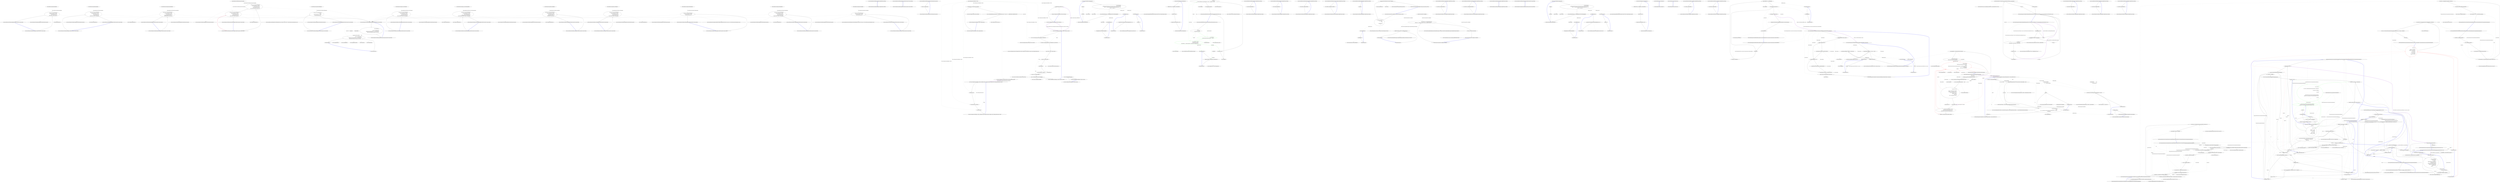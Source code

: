 digraph  {
n18 [label=PropertyRule, span=""];
n19 [label=IPropertyValidator, span=""];
n0 [label="Entry Nancy.Validation.FluentValidation.AdapterBase.CanHandle(IPropertyValidator)", span="17-17", cluster="Nancy.Validation.FluentValidation.AdapterBase.CanHandle(IPropertyValidator)"];
n1 [label="Exit Nancy.Validation.FluentValidation.AdapterBase.CanHandle(IPropertyValidator)", span="17-17", cluster="Nancy.Validation.FluentValidation.AdapterBase.CanHandle(IPropertyValidator)"];
n2 [label="Entry Nancy.Validation.FluentValidation.AdapterBase.GetRules(PropertyRule, IPropertyValidator)", span="23-23", cluster="Nancy.Validation.FluentValidation.AdapterBase.GetRules(PropertyRule, IPropertyValidator)"];
n3 [label="Exit Nancy.Validation.FluentValidation.AdapterBase.GetRules(PropertyRule, IPropertyValidator)", span="23-23", cluster="Nancy.Validation.FluentValidation.AdapterBase.GetRules(PropertyRule, IPropertyValidator)"];
n4 [label="Entry Nancy.Validation.FluentValidation.AdapterBase.GetMemberNames(PropertyRule)", span="29-29", cluster="Nancy.Validation.FluentValidation.AdapterBase.GetMemberNames(PropertyRule)"];
n5 [label="yield return rule.PropertyName;", span="31-31", cluster="Nancy.Validation.FluentValidation.AdapterBase.GetMemberNames(PropertyRule)"];
n6 [label="Exit Nancy.Validation.FluentValidation.AdapterBase.GetMemberNames(PropertyRule)", span="29-29", cluster="Nancy.Validation.FluentValidation.AdapterBase.GetMemberNames(PropertyRule)"];
n7 [label="Entry Nancy.Validation.FluentValidation.AdapterBase.FormatMessage(PropertyRule, IPropertyValidator)", span="38-38", cluster="Nancy.Validation.FluentValidation.AdapterBase.FormatMessage(PropertyRule, IPropertyValidator)"];
n8 [label="return displayName =>\r\n            {\r\n                return new MessageFormatter()\r\n                    .AppendPropertyName(displayName ?? rule.GetDisplayName())\r\n                    .BuildMessage(validator.ErrorMessageSource.GetString());\r\n            };", span="40-45", cluster="Nancy.Validation.FluentValidation.AdapterBase.FormatMessage(PropertyRule, IPropertyValidator)"];
n11 [label="return new MessageFormatter()\r\n                    .AppendPropertyName(displayName ?? rule.GetDisplayName())\r\n                    .BuildMessage(validator.ErrorMessageSource.GetString());", span="42-44", cluster="lambda expression"];
n9 [label="Exit Nancy.Validation.FluentValidation.AdapterBase.FormatMessage(PropertyRule, IPropertyValidator)", span="38-38", cluster="Nancy.Validation.FluentValidation.AdapterBase.FormatMessage(PropertyRule, IPropertyValidator)"];
n10 [label="Entry lambda expression", span="40-45", cluster="lambda expression"];
n12 [label="Exit lambda expression", span="40-45", cluster="lambda expression"];
n13 [label="Entry MessageFormatter.cstr", span="", cluster="MessageFormatter.cstr"];
n14 [label="Entry Unk.GetDisplayName", span="", cluster="Unk.GetDisplayName"];
n15 [label="Entry Unk.AppendPropertyName", span="", cluster="Unk.AppendPropertyName"];
n16 [label="Entry Unk.GetString", span="", cluster="Unk.GetString"];
n17 [label="Entry Unk.BuildMessage", span="", cluster="Unk.BuildMessage"];
m0_32 [label="Entry Nancy.ViewEngines.IRenderContext.GetCsrfToken()", span="50-50", cluster="Nancy.ViewEngines.IRenderContext.GetCsrfToken()", file="AuthModule.cs"];
m0_22 [label="Entry System.IO.StreamReader.StreamReader(System.IO.Stream)", span="0-0", cluster="System.IO.StreamReader.StreamReader(System.IO.Stream)", file="AuthModule.cs"];
m0_19 [label="Entry Nancy.ViewEngines.Razor.RazorViewEngine.RenderView(Nancy.ViewEngines.ViewLocationResult, dynamic, Nancy.ViewEngines.IRenderContext)", span="72-72", cluster="Nancy.ViewEngines.Razor.RazorViewEngine.RenderView(Nancy.ViewEngines.ViewLocationResult, dynamic, Nancy.ViewEngines.IRenderContext)", file="AuthModule.cs"];
m0_33 [label="Entry string.Format(string, object, object)", span="0-0", cluster="string.Format(string, object, object)", file="AuthModule.cs"];
m0_0 [label="Entry Nancy.ViewEngines.Razor.HtmlHelpers<TModel>.HtmlHelpers(Nancy.ViewEngines.Razor.RazorViewEngine, Nancy.ViewEngines.IRenderContext, TModel)", span="21-21", cluster="Nancy.ViewEngines.Razor.HtmlHelpers<TModel>.HtmlHelpers(Nancy.ViewEngines.Razor.RazorViewEngine, Nancy.ViewEngines.IRenderContext, TModel)", file="AuthModule.cs"];
m0_1 [label="this.engine = engine", span="23-23", cluster="Nancy.ViewEngines.Razor.HtmlHelpers<TModel>.HtmlHelpers(Nancy.ViewEngines.Razor.RazorViewEngine, Nancy.ViewEngines.IRenderContext, TModel)", file="AuthModule.cs"];
m0_2 [label="this.renderContext = renderContext", span="24-24", cluster="Nancy.ViewEngines.Razor.HtmlHelpers<TModel>.HtmlHelpers(Nancy.ViewEngines.Razor.RazorViewEngine, Nancy.ViewEngines.IRenderContext, TModel)", file="AuthModule.cs"];
m0_3 [label="this.model = model", span="25-25", cluster="Nancy.ViewEngines.Razor.HtmlHelpers<TModel>.HtmlHelpers(Nancy.ViewEngines.Razor.RazorViewEngine, Nancy.ViewEngines.IRenderContext, TModel)", file="AuthModule.cs"];
m0_4 [label="Exit Nancy.ViewEngines.Razor.HtmlHelpers<TModel>.HtmlHelpers(Nancy.ViewEngines.Razor.RazorViewEngine, Nancy.ViewEngines.IRenderContext, TModel)", span="21-21", cluster="Nancy.ViewEngines.Razor.HtmlHelpers<TModel>.HtmlHelpers(Nancy.ViewEngines.Razor.RazorViewEngine, Nancy.ViewEngines.IRenderContext, TModel)", file="AuthModule.cs"];
m0_28 [label="Entry Nancy.ViewEngines.Razor.HtmlHelpers<TModel>.AntiForgeryToken()", span="74-74", cluster="Nancy.ViewEngines.Razor.HtmlHelpers<TModel>.AntiForgeryToken()", file="AuthModule.cs"];
m0_29 [label="var tokenKeyValue = this.renderContext.GetCsrfToken()", span="76-76", cluster="Nancy.ViewEngines.Razor.HtmlHelpers<TModel>.AntiForgeryToken()", file="AuthModule.cs"];
m0_30 [label="return new NonEncodedHtmlString(String.Format(''<input type=\''hidden\'' name=\''{0}\'' value=\''{1}\''/>'', tokenKeyValue.Key, tokenKeyValue.Value));", span="78-78", cluster="Nancy.ViewEngines.Razor.HtmlHelpers<TModel>.AntiForgeryToken()", file="AuthModule.cs"];
m0_31 [label="Exit Nancy.ViewEngines.Razor.HtmlHelpers<TModel>.AntiForgeryToken()", span="74-74", cluster="Nancy.ViewEngines.Razor.HtmlHelpers<TModel>.AntiForgeryToken()", file="AuthModule.cs"];
m0_23 [label="Entry Nancy.ViewEngines.Razor.NonEncodedHtmlString.NonEncodedHtmlString(string)", span="13-13", cluster="Nancy.ViewEngines.Razor.NonEncodedHtmlString.NonEncodedHtmlString(string)", file="AuthModule.cs"];
m0_24 [label="Entry System.IO.StreamReader.ReadToEnd()", span="0-0", cluster="System.IO.StreamReader.ReadToEnd()", file="AuthModule.cs"];
m0_5 [label="Entry Nancy.ViewEngines.Razor.HtmlHelpers<TModel>.Partial(string)", span="33-33", cluster="Nancy.ViewEngines.Razor.HtmlHelpers<TModel>.Partial(string)", file="AuthModule.cs"];
m0_6 [label="return this.Partial(viewName, null);", span="35-35", cluster="Nancy.ViewEngines.Razor.HtmlHelpers<TModel>.Partial(string)", file="AuthModule.cs"];
m0_7 [label="Exit Nancy.ViewEngines.Razor.HtmlHelpers<TModel>.Partial(string)", span="33-33", cluster="Nancy.ViewEngines.Razor.HtmlHelpers<TModel>.Partial(string)", file="AuthModule.cs"];
m0_8 [label="Entry Nancy.ViewEngines.Razor.HtmlHelpers<TModel>.Partial(string, dynamic)", span="44-44", cluster="Nancy.ViewEngines.Razor.HtmlHelpers<TModel>.Partial(string, dynamic)", file="AuthModule.cs"];
m0_9 [label="var view = this.renderContext.LocateView(viewName, modelForPartial)", span="46-46", cluster="Nancy.ViewEngines.Razor.HtmlHelpers<TModel>.Partial(string, dynamic)", file="AuthModule.cs"];
m0_10 [label="var response = this.engine.RenderView(view, modelForPartial, this.renderContext)", span="48-48", cluster="Nancy.ViewEngines.Razor.HtmlHelpers<TModel>.Partial(string, dynamic)", file="AuthModule.cs"];
m0_11 [label="Action<Stream> action = response.Contents", span="49-49", cluster="Nancy.ViewEngines.Razor.HtmlHelpers<TModel>.Partial(string, dynamic)", file="AuthModule.cs"];
m0_12 [label="var mem = new MemoryStream()", span="50-50", cluster="Nancy.ViewEngines.Razor.HtmlHelpers<TModel>.Partial(string, dynamic)", file="AuthModule.cs"];
m0_13 [label="action.Invoke(mem)", span="52-52", cluster="Nancy.ViewEngines.Razor.HtmlHelpers<TModel>.Partial(string, dynamic)", file="AuthModule.cs"];
m0_14 [label="mem.Position = 0", span="53-53", cluster="Nancy.ViewEngines.Razor.HtmlHelpers<TModel>.Partial(string, dynamic)", file="AuthModule.cs"];
m0_15 [label="var reader = new StreamReader(mem)", span="55-55", cluster="Nancy.ViewEngines.Razor.HtmlHelpers<TModel>.Partial(string, dynamic)", file="AuthModule.cs"];
m0_16 [label="return new NonEncodedHtmlString(reader.ReadToEnd());", span="57-57", cluster="Nancy.ViewEngines.Razor.HtmlHelpers<TModel>.Partial(string, dynamic)", file="AuthModule.cs"];
m0_17 [label="Exit Nancy.ViewEngines.Razor.HtmlHelpers<TModel>.Partial(string, dynamic)", span="44-44", cluster="Nancy.ViewEngines.Razor.HtmlHelpers<TModel>.Partial(string, dynamic)", file="AuthModule.cs"];
m0_21 [label="Entry System.Action<T>.Invoke(T)", span="0-0", cluster="System.Action<T>.Invoke(T)", file="AuthModule.cs"];
m0_18 [label="Entry Nancy.ViewEngines.IRenderContext.LocateView(string, dynamic)", span="42-42", cluster="Nancy.ViewEngines.IRenderContext.LocateView(string, dynamic)", file="AuthModule.cs"];
m0_25 [label="Entry Nancy.ViewEngines.Razor.HtmlHelpers<TModel>.Raw(string)", span="65-65", cluster="Nancy.ViewEngines.Razor.HtmlHelpers<TModel>.Raw(string)", file="AuthModule.cs"];
m0_26 [label="return new NonEncodedHtmlString(text);", span="67-67", cluster="Nancy.ViewEngines.Razor.HtmlHelpers<TModel>.Raw(string)", file="AuthModule.cs"];
m0_27 [label="Exit Nancy.ViewEngines.Razor.HtmlHelpers<TModel>.Raw(string)", span="65-65", cluster="Nancy.ViewEngines.Razor.HtmlHelpers<TModel>.Raw(string)", file="AuthModule.cs"];
m0_20 [label="Entry System.IO.MemoryStream.MemoryStream()", span="0-0", cluster="System.IO.MemoryStream.MemoryStream()", file="AuthModule.cs"];
m0_34 [label="Nancy.ViewEngines.Razor.HtmlHelpers<TModel>", span="", file="AuthModule.cs"];
m1_5 [label="Entry Nancy.StaticConfiguration.GetDebugMode()", span="85-85", cluster="Nancy.StaticConfiguration.GetDebugMode()", file="BrowserResponseBodyWrapper.cs"];
m1_6 [label="var assembliesInDebug\r\n                    = AppDomainAssemblyTypeScanner.TypesOf<INancyModule>(ScanMode.ExcludeNancy)\r\n                                                  .Select(x => x.Assembly.GetCustomAttributes(typeof(DebuggableAttribute), true))\r\n                                                  .Where(x => x.Length != 0)", span="90-93", cluster="Nancy.StaticConfiguration.GetDebugMode()", file="BrowserResponseBodyWrapper.cs"];
m1_7 [label="return assembliesInDebug.Any(d => ((DebuggableAttribute)d[0]).IsJITTrackingEnabled);", span="97-97", cluster="Nancy.StaticConfiguration.GetDebugMode()", file="BrowserResponseBodyWrapper.cs"];
m1_8 [label=Exception, span="99-99", cluster="Nancy.StaticConfiguration.GetDebugMode()", file="BrowserResponseBodyWrapper.cs"];
m1_9 [label="return false;", span="102-102", cluster="Nancy.StaticConfiguration.GetDebugMode()", file="BrowserResponseBodyWrapper.cs"];
m1_10 [label="Exit Nancy.StaticConfiguration.GetDebugMode()", span="85-85", cluster="Nancy.StaticConfiguration.GetDebugMode()", file="BrowserResponseBodyWrapper.cs"];
m1_14 [label="Entry Unk.Any", span="", cluster="Unk.Any", file="BrowserResponseBodyWrapper.cs"];
m1_0 [label="Entry Nancy.StaticConfiguration.StaticConfiguration()", span="15-15", cluster="Nancy.StaticConfiguration.StaticConfiguration()", file="BrowserResponseBodyWrapper.cs"];
m1_1 [label="disableErrorTraces = !(disableCaches = IsRunningDebug)", span="17-17", cluster="Nancy.StaticConfiguration.StaticConfiguration()", file="BrowserResponseBodyWrapper.cs"];
m1_2 [label="CaseSensitive = false", span="18-18", cluster="Nancy.StaticConfiguration.StaticConfiguration()", file="BrowserResponseBodyWrapper.cs"];
m1_3 [label="RequestQueryFormMultipartLimit = 1000", span="19-19", cluster="Nancy.StaticConfiguration.StaticConfiguration()", file="BrowserResponseBodyWrapper.cs"];
m1_4 [label="Exit Nancy.StaticConfiguration.StaticConfiguration()", span="15-15", cluster="Nancy.StaticConfiguration.StaticConfiguration()", file="BrowserResponseBodyWrapper.cs"];
m1_22 [label="Entry lambda expression", span="97-97", cluster="lambda expression", file="BrowserResponseBodyWrapper.cs"];
m1_15 [label="Entry lambda expression", span="92-92", cluster="lambda expression", file="BrowserResponseBodyWrapper.cs"];
m1_19 [label="Entry lambda expression", span="93-93", cluster="lambda expression", file="BrowserResponseBodyWrapper.cs"];
m1_16 [label="x.Assembly.GetCustomAttributes(typeof(DebuggableAttribute), true)", span="92-92", cluster="lambda expression", file="BrowserResponseBodyWrapper.cs"];
m1_17 [label="Exit lambda expression", span="92-92", cluster="lambda expression", file="BrowserResponseBodyWrapper.cs"];
m1_20 [label="x.Length != 0", span="93-93", cluster="lambda expression", file="BrowserResponseBodyWrapper.cs"];
m1_21 [label="Exit lambda expression", span="93-93", cluster="lambda expression", file="BrowserResponseBodyWrapper.cs"];
m1_23 [label="((DebuggableAttribute)d[0]).IsJITTrackingEnabled", span="97-97", cluster="lambda expression", file="BrowserResponseBodyWrapper.cs"];
m1_24 [label="Exit lambda expression", span="97-97", cluster="lambda expression", file="BrowserResponseBodyWrapper.cs"];
m1_18 [label="Entry System.Reflection.Assembly.GetCustomAttributes(System.Type, bool)", span="0-0", cluster="System.Reflection.Assembly.GetCustomAttributes(System.Type, bool)", file="BrowserResponseBodyWrapper.cs"];
m1_11 [label="Entry Nancy.Bootstrapper.AppDomainAssemblyTypeScanner.TypesOf<TType>(Nancy.Bootstrapper.ScanMode)", span="334-334", cluster="Nancy.Bootstrapper.AppDomainAssemblyTypeScanner.TypesOf<TType>(Nancy.Bootstrapper.ScanMode)", file="BrowserResponseBodyWrapper.cs"];
m1_13 [label="Entry Unk.Where", span="", cluster="Unk.Where", file="BrowserResponseBodyWrapper.cs"];
m1_12 [label="Entry Unk.Select", span="", cluster="Unk.Select", file="BrowserResponseBodyWrapper.cs"];
m2_14 [label="Entry Unk.Replace", span="", cluster="Unk.Replace", file="DefaultRouteDescriptionProvider.cs"];
m2_0 [label="Entry Nancy.Routing.DefaultRouteDescriptionProvider.GetDescription(Nancy.INancyModule, string)", span="19-19", cluster="Nancy.Routing.DefaultRouteDescriptionProvider.GetDescription(Nancy.INancyModule, string)", file="DefaultRouteDescriptionProvider.cs"];
m2_1 [label="var assembly =\r\n                module.GetType().Assembly", span="21-22", cluster="Nancy.Routing.DefaultRouteDescriptionProvider.GetDescription(Nancy.INancyModule, string)", file="DefaultRouteDescriptionProvider.cs"];
m2_2 [label="var moduleName =\r\n                string.Concat(module.GetType().FullName, ''.resources'')", span="24-25", cluster="Nancy.Routing.DefaultRouteDescriptionProvider.GetDescription(Nancy.INancyModule, string)", file="DefaultRouteDescriptionProvider.cs", color=green, community=0];
m2_6 [label="return manager.GetString(path);", span="36-36", cluster="Nancy.Routing.DefaultRouteDescriptionProvider.GetDescription(Nancy.INancyModule, string)", file="DefaultRouteDescriptionProvider.cs"];
m2_3 [label="var resourceName = assembly\r\n                .GetManifestResourceNames()\r\n                .FirstOrDefault(x => x.Equals(moduleName, StringComparison.OrdinalIgnoreCase))", span="27-29", cluster="Nancy.Routing.DefaultRouteDescriptionProvider.GetDescription(Nancy.INancyModule, string)", file="DefaultRouteDescriptionProvider.cs", color=green, community=0];
m2_5 [label="var manager =\r\n                    new ResourceManager(resourceName.Replace(''.resources'', string.Empty), assembly)", span="33-34", cluster="Nancy.Routing.DefaultRouteDescriptionProvider.GetDescription(Nancy.INancyModule, string)", file="DefaultRouteDescriptionProvider.cs"];
m2_4 [label="resourceName != null", span="31-31", cluster="Nancy.Routing.DefaultRouteDescriptionProvider.GetDescription(Nancy.INancyModule, string)", file="DefaultRouteDescriptionProvider.cs"];
m2_7 [label="return string.Empty;", span="39-39", cluster="Nancy.Routing.DefaultRouteDescriptionProvider.GetDescription(Nancy.INancyModule, string)", file="DefaultRouteDescriptionProvider.cs"];
m2_8 [label="Exit Nancy.Routing.DefaultRouteDescriptionProvider.GetDescription(Nancy.INancyModule, string)", span="19-19", cluster="Nancy.Routing.DefaultRouteDescriptionProvider.GetDescription(Nancy.INancyModule, string)", file="DefaultRouteDescriptionProvider.cs"];
m2_15 [label="Entry System.Resources.ResourceManager.GetString(string)", span="0-0", cluster="System.Resources.ResourceManager.GetString(string)", file="DefaultRouteDescriptionProvider.cs"];
m2_19 [label="Entry string.Equals(string, System.StringComparison)", span="0-0", cluster="string.Equals(string, System.StringComparison)", file="DefaultRouteDescriptionProvider.cs"];
m2_10 [label="Entry string.Concat(string, string)", span="0-0", cluster="string.Concat(string, string)", file="DefaultRouteDescriptionProvider.cs"];
m2_9 [label="Entry object.GetType()", span="0-0", cluster="object.GetType()", file="DefaultRouteDescriptionProvider.cs"];
m2_11 [label="Entry System.Reflection.Assembly.GetManifestResourceNames()", span="0-0", cluster="System.Reflection.Assembly.GetManifestResourceNames()", file="DefaultRouteDescriptionProvider.cs"];
m2_13 [label="Entry ResourceManager.cstr", span="", cluster="ResourceManager.cstr", file="DefaultRouteDescriptionProvider.cs"];
m2_16 [label="Entry lambda expression", span="29-29", cluster="lambda expression", file="DefaultRouteDescriptionProvider.cs"];
m2_17 [label="x.Equals(moduleName, StringComparison.OrdinalIgnoreCase)", span="29-29", cluster="lambda expression", file="DefaultRouteDescriptionProvider.cs"];
m2_18 [label="Exit lambda expression", span="29-29", cluster="lambda expression", file="DefaultRouteDescriptionProvider.cs"];
m2_12 [label="Entry Unk.FirstOrDefault", span="", cluster="Unk.FirstOrDefault", file="DefaultRouteDescriptionProvider.cs"];
m2_20 [label=moduleName, span="", file="DefaultRouteDescriptionProvider.cs"];
m3_6 [label="Entry RegexValidationRule.cstr", span="", cluster="RegexValidationRule.cstr", file="EmailAdapter.cs"];
m3_3 [label="Entry Nancy.Validation.FluentValidation.EmailAdapter.GetRules(PropertyRule, IPropertyValidator)", span="26-26", cluster="Nancy.Validation.FluentValidation.EmailAdapter.GetRules(PropertyRule, IPropertyValidator)", file="EmailAdapter.cs"];
m3_4 [label="yield return new RegexValidationRule(\r\n                base.FormatMessage(rule, validator),\r\n                base.GetMemberNames(rule),\r\n                ((IEmailValidator)validator).Expression);", span="28-31", cluster="Nancy.Validation.FluentValidation.EmailAdapter.GetRules(PropertyRule, IPropertyValidator)", file="EmailAdapter.cs"];
m3_5 [label="Exit Nancy.Validation.FluentValidation.EmailAdapter.GetRules(PropertyRule, IPropertyValidator)", span="26-26", cluster="Nancy.Validation.FluentValidation.EmailAdapter.GetRules(PropertyRule, IPropertyValidator)", file="EmailAdapter.cs"];
m3_8 [label="Entry Nancy.Validation.FluentValidation.AdapterBase.GetMemberNames(PropertyRule)", span="29-29", cluster="Nancy.Validation.FluentValidation.AdapterBase.GetMemberNames(PropertyRule)", file="EmailAdapter.cs"];
m3_0 [label="Entry Nancy.Validation.FluentValidation.EmailAdapter.CanHandle(IPropertyValidator)", span="17-17", cluster="Nancy.Validation.FluentValidation.EmailAdapter.CanHandle(IPropertyValidator)", file="EmailAdapter.cs"];
m3_1 [label="return validator is EmailValidator;", span="19-19", cluster="Nancy.Validation.FluentValidation.EmailAdapter.CanHandle(IPropertyValidator)", file="EmailAdapter.cs"];
m3_2 [label="Exit Nancy.Validation.FluentValidation.EmailAdapter.CanHandle(IPropertyValidator)", span="17-17", cluster="Nancy.Validation.FluentValidation.EmailAdapter.CanHandle(IPropertyValidator)", file="EmailAdapter.cs"];
m3_9 [label="Nancy.Validation.FluentValidation.EmailAdapter", span="", file="EmailAdapter.cs"];
m4_8 [label="Entry Nancy.Validation.FluentValidation.AdapterBase.GetMemberNames(PropertyRule)", span="29-29", cluster="Nancy.Validation.FluentValidation.AdapterBase.GetMemberNames(PropertyRule)", file="EqualAdapter.cs"];
m4_0 [label="Entry Nancy.Validation.FluentValidation.EqualAdapter.CanHandle(IPropertyValidator)", span="17-17", cluster="Nancy.Validation.FluentValidation.EqualAdapter.CanHandle(IPropertyValidator)", file="EqualAdapter.cs"];
m4_1 [label="return validator is EqualValidator;", span="19-19", cluster="Nancy.Validation.FluentValidation.EqualAdapter.CanHandle(IPropertyValidator)", file="EqualAdapter.cs"];
m4_2 [label="Exit Nancy.Validation.FluentValidation.EqualAdapter.CanHandle(IPropertyValidator)", span="17-17", cluster="Nancy.Validation.FluentValidation.EqualAdapter.CanHandle(IPropertyValidator)", file="EqualAdapter.cs"];
m4_6 [label="Entry ComparisonValidationRule.cstr", span="", cluster="ComparisonValidationRule.cstr", file="EqualAdapter.cs"];
m4_3 [label="Entry Nancy.Validation.FluentValidation.EqualAdapter.GetRules(PropertyRule, IPropertyValidator)", span="26-26", cluster="Nancy.Validation.FluentValidation.EqualAdapter.GetRules(PropertyRule, IPropertyValidator)", file="EqualAdapter.cs"];
m4_4 [label="yield return new ComparisonValidationRule(\r\n                base.FormatMessage(rule, validator),\r\n                base.GetMemberNames(rule),\r\n                ComparisonOperator.Equal,\r\n                ((EqualValidator)validator).ValueToCompare);", span="28-32", cluster="Nancy.Validation.FluentValidation.EqualAdapter.GetRules(PropertyRule, IPropertyValidator)", file="EqualAdapter.cs"];
m4_5 [label="Exit Nancy.Validation.FluentValidation.EqualAdapter.GetRules(PropertyRule, IPropertyValidator)", span="26-26", cluster="Nancy.Validation.FluentValidation.EqualAdapter.GetRules(PropertyRule, IPropertyValidator)", file="EqualAdapter.cs"];
m4_9 [label="Nancy.Validation.FluentValidation.EqualAdapter", span="", file="EqualAdapter.cs"];
m5_0 [label="Entry Nancy.Validation.FluentValidation.ExactLengthAdapater.CanHandle(IPropertyValidator)", span="17-17", cluster="Nancy.Validation.FluentValidation.ExactLengthAdapater.CanHandle(IPropertyValidator)", file="ExactLengthAdapater.cs"];
m5_1 [label="return validator is ExactLengthValidator;", span="19-19", cluster="Nancy.Validation.FluentValidation.ExactLengthAdapater.CanHandle(IPropertyValidator)", file="ExactLengthAdapater.cs"];
m5_2 [label="Exit Nancy.Validation.FluentValidation.ExactLengthAdapater.CanHandle(IPropertyValidator)", span="17-17", cluster="Nancy.Validation.FluentValidation.ExactLengthAdapater.CanHandle(IPropertyValidator)", file="ExactLengthAdapater.cs"];
m5_8 [label="Entry Nancy.Validation.FluentValidation.AdapterBase.GetMemberNames(PropertyRule)", span="29-29", cluster="Nancy.Validation.FluentValidation.AdapterBase.GetMemberNames(PropertyRule)", file="ExactLengthAdapater.cs"];
m5_6 [label="Entry StringLengthValidationRule.cstr", span="", cluster="StringLengthValidationRule.cstr", file="ExactLengthAdapater.cs"];
m5_3 [label="Entry Nancy.Validation.FluentValidation.ExactLengthAdapater.GetRules(PropertyRule, IPropertyValidator)", span="26-26", cluster="Nancy.Validation.FluentValidation.ExactLengthAdapater.GetRules(PropertyRule, IPropertyValidator)", file="ExactLengthAdapater.cs"];
m5_4 [label="yield return new StringLengthValidationRule(\r\n                base.FormatMessage(rule, validator),\r\n                base.GetMemberNames(rule),\r\n                ((ExactLengthValidator)validator).Min,\r\n                ((ExactLengthValidator)validator).Max);", span="28-32", cluster="Nancy.Validation.FluentValidation.ExactLengthAdapater.GetRules(PropertyRule, IPropertyValidator)", file="ExactLengthAdapater.cs"];
m5_5 [label="Exit Nancy.Validation.FluentValidation.ExactLengthAdapater.GetRules(PropertyRule, IPropertyValidator)", span="26-26", cluster="Nancy.Validation.FluentValidation.ExactLengthAdapater.GetRules(PropertyRule, IPropertyValidator)", file="ExactLengthAdapater.cs"];
m5_9 [label="Nancy.Validation.FluentValidation.ExactLengthAdapater", span="", file="ExactLengthAdapater.cs"];
m6_9 [label="Entry Nancy.Validation.FluentValidation.AdapterBase.GetMemberNames(PropertyRule)", span="29-29", cluster="Nancy.Validation.FluentValidation.AdapterBase.GetMemberNames(PropertyRule)", file="ExclusiveBetweenAdapter.cs"];
m6_7 [label="Entry ComparisonValidationRule.cstr", span="", cluster="ComparisonValidationRule.cstr", file="ExclusiveBetweenAdapter.cs"];
m6_0 [label="Entry Nancy.Validation.FluentValidation.ExclusiveBetweenAdapter.CanHandle(IPropertyValidator)", span="17-17", cluster="Nancy.Validation.FluentValidation.ExclusiveBetweenAdapter.CanHandle(IPropertyValidator)", file="ExclusiveBetweenAdapter.cs"];
m6_1 [label="return validator is ExclusiveBetweenValidator;", span="19-19", cluster="Nancy.Validation.FluentValidation.ExclusiveBetweenAdapter.CanHandle(IPropertyValidator)", file="ExclusiveBetweenAdapter.cs"];
m6_2 [label="Exit Nancy.Validation.FluentValidation.ExclusiveBetweenAdapter.CanHandle(IPropertyValidator)", span="17-17", cluster="Nancy.Validation.FluentValidation.ExclusiveBetweenAdapter.CanHandle(IPropertyValidator)", file="ExclusiveBetweenAdapter.cs"];
m6_3 [label="Entry Nancy.Validation.FluentValidation.ExclusiveBetweenAdapter.GetRules(PropertyRule, IPropertyValidator)", span="26-26", cluster="Nancy.Validation.FluentValidation.ExclusiveBetweenAdapter.GetRules(PropertyRule, IPropertyValidator)", file="ExclusiveBetweenAdapter.cs"];
m6_4 [label="yield return new ComparisonValidationRule(\r\n                base.FormatMessage(rule, validator),\r\n                base.GetMemberNames(rule),\r\n                ComparisonOperator.GreaterThan,\r\n                ((ExclusiveBetweenValidator)validator).From);", span="28-32", cluster="Nancy.Validation.FluentValidation.ExclusiveBetweenAdapter.GetRules(PropertyRule, IPropertyValidator)", file="ExclusiveBetweenAdapter.cs"];
m6_5 [label="yield return new ComparisonValidationRule(\r\n                base.FormatMessage(rule, validator),\r\n                base.GetMemberNames(rule),\r\n                ComparisonOperator.LessThan,\r\n                ((ExclusiveBetweenValidator)validator).To);", span="34-38", cluster="Nancy.Validation.FluentValidation.ExclusiveBetweenAdapter.GetRules(PropertyRule, IPropertyValidator)", file="ExclusiveBetweenAdapter.cs"];
m6_6 [label="Exit Nancy.Validation.FluentValidation.ExclusiveBetweenAdapter.GetRules(PropertyRule, IPropertyValidator)", span="26-26", cluster="Nancy.Validation.FluentValidation.ExclusiveBetweenAdapter.GetRules(PropertyRule, IPropertyValidator)", file="ExclusiveBetweenAdapter.cs"];
m6_10 [label="Nancy.Validation.FluentValidation.ExclusiveBetweenAdapter", span="", file="ExclusiveBetweenAdapter.cs"];
m7_0 [label="Entry Nancy.Validation.FluentValidation.FallbackAdapter.CanHandle(IPropertyValidator)", span="18-18", cluster="Nancy.Validation.FluentValidation.FallbackAdapter.CanHandle(IPropertyValidator)", file="FallbackAdapter.cs"];
m7_1 [label="return false;", span="20-20", cluster="Nancy.Validation.FluentValidation.FallbackAdapter.CanHandle(IPropertyValidator)", file="FallbackAdapter.cs"];
m7_2 [label="Exit Nancy.Validation.FluentValidation.FallbackAdapter.CanHandle(IPropertyValidator)", span="18-18", cluster="Nancy.Validation.FluentValidation.FallbackAdapter.CanHandle(IPropertyValidator)", file="FallbackAdapter.cs"];
m7_8 [label="Entry Nancy.Validation.FluentValidation.AdapterBase.GetMemberNames(PropertyRule)", span="29-29", cluster="Nancy.Validation.FluentValidation.AdapterBase.GetMemberNames(PropertyRule)", file="FallbackAdapter.cs"];
m7_3 [label="Entry Nancy.Validation.FluentValidation.FallbackAdapter.GetRules(PropertyRule, IPropertyValidator)", span="27-27", cluster="Nancy.Validation.FluentValidation.FallbackAdapter.GetRules(PropertyRule, IPropertyValidator)", file="FallbackAdapter.cs"];
m7_4 [label="yield return new ModelValidationRule(\r\n                ''Custom'',\r\n                base.FormatMessage(rule, validator),\r\n                base.GetMemberNames(rule));", span="29-32", cluster="Nancy.Validation.FluentValidation.FallbackAdapter.GetRules(PropertyRule, IPropertyValidator)", file="FallbackAdapter.cs"];
m7_5 [label="Exit Nancy.Validation.FluentValidation.FallbackAdapter.GetRules(PropertyRule, IPropertyValidator)", span="27-27", cluster="Nancy.Validation.FluentValidation.FallbackAdapter.GetRules(PropertyRule, IPropertyValidator)", file="FallbackAdapter.cs"];
m7_6 [label="Entry Nancy.Validation.ModelValidationRule.ModelValidationRule(string, System.Func<string, string>, System.Collections.Generic.IEnumerable<string>)", span="39-39", cluster="Nancy.Validation.ModelValidationRule.ModelValidationRule(string, System.Func<string, string>, System.Collections.Generic.IEnumerable<string>)", file="FallbackAdapter.cs"];
m7_9 [label="Nancy.Validation.FluentValidation.FallbackAdapter", span="", file="FallbackAdapter.cs"];
m8_16 [label="Entry string.Contains(string)", span="0-0", cluster="string.Contains(string)", file="FavIconApplicationStartup.cs"];
m8_14 [label="Entry Nancy.Testing.Browser.Get(string, System.Action<Nancy.Testing.BrowserContext>)", span="50-50", cluster="Nancy.Testing.Browser.Get(string, System.Action<Nancy.Testing.BrowserContext>)", file="FavIconApplicationStartup.cs"];
m8_17 [label="Entry Unk.True", span="", cluster="Unk.True", file="FavIconApplicationStartup.cs"];
m8_15 [label="Entry Nancy.Testing.BrowserResponseBodyWrapper.AsString()", span="30-30", cluster="Nancy.Testing.BrowserResponseBodyWrapper.AsString()", file="FavIconApplicationStartup.cs"];
m8_0 [label="Entry Nancy.Tests.Functional.Tests.ViewBagTests.ViewBagTests()", span="18-18", cluster="Nancy.Tests.Functional.Tests.ViewBagTests.ViewBagTests()", file="FavIconApplicationStartup.cs"];
m8_1 [label="this.bootstrapper = new ConfigurableBootstrapper(\r\n                    configuration => configuration.Modules(new Type[] { typeof(RazorTestModule) }))", span="20-21", cluster="Nancy.Tests.Functional.Tests.ViewBagTests.ViewBagTests()", file="FavIconApplicationStartup.cs"];
m8_2 [label="this.browser = new Browser(bootstrapper)", span="23-23", cluster="Nancy.Tests.Functional.Tests.ViewBagTests.ViewBagTests()", file="FavIconApplicationStartup.cs"];
m8_3 [label="Exit Nancy.Tests.Functional.Tests.ViewBagTests.ViewBagTests()", span="18-18", cluster="Nancy.Tests.Functional.Tests.ViewBagTests.ViewBagTests()", file="FavIconApplicationStartup.cs"];
m8_4 [label="Entry Nancy.Testing.ConfigurableBootstrapper.ConfigurableBootstrapper(System.Action<Nancy.Testing.ConfigurableBootstrapper.ConfigurableBoostrapperConfigurator>)", span="42-42", cluster="Nancy.Testing.ConfigurableBootstrapper.ConfigurableBootstrapper(System.Action<Nancy.Testing.ConfigurableBootstrapper.ConfigurableBoostrapperConfigurator>)", file="FavIconApplicationStartup.cs"];
m8_9 [label="Entry Nancy.Testing.ConfigurableBootstrapper.ConfigurableBoostrapperConfigurator.Modules(params System.Type[])", span="640-640", cluster="Nancy.Testing.ConfigurableBootstrapper.ConfigurableBoostrapperConfigurator.Modules(params System.Type[])", file="FavIconApplicationStartup.cs"];
m8_21 [label="Entry Nancy.Testing.BrowserContext.HttpRequest()", span="116-116", cluster="Nancy.Testing.BrowserContext.HttpRequest()", file="FavIconApplicationStartup.cs"];
m8_18 [label="Entry lambda expression", span="31-34", cluster="lambda expression", file="FavIconApplicationStartup.cs"];
m8_7 [label="configuration.Modules(new Type[] { typeof(RazorTestModule) })", span="21-21", cluster="lambda expression", file="FavIconApplicationStartup.cs"];
m8_6 [label="Entry lambda expression", span="21-21", cluster="lambda expression", file="FavIconApplicationStartup.cs"];
m8_8 [label="Exit lambda expression", span="21-21", cluster="lambda expression", file="FavIconApplicationStartup.cs"];
m8_19 [label="with.HttpRequest()", span="33-33", cluster="lambda expression", file="FavIconApplicationStartup.cs"];
m8_20 [label="Exit lambda expression", span="31-34", cluster="lambda expression", file="FavIconApplicationStartup.cs"];
m8_10 [label="Entry Nancy.Tests.Functional.Tests.ViewBagTests.Should_render_content_from_viewbag()", span="27-27", cluster="Nancy.Tests.Functional.Tests.ViewBagTests.Should_render_content_from_viewbag()", file="FavIconApplicationStartup.cs"];
m8_11 [label="var response = browser.Get(\r\n                @''/razor-viewbag'',\r\n                with =>\r\n                {\r\n                    with.HttpRequest();\r\n                })", span="29-34", cluster="Nancy.Tests.Functional.Tests.ViewBagTests.Should_render_content_from_viewbag()", file="FavIconApplicationStartup.cs"];
m8_12 [label="Assert.True(response.Body.AsString().Contains(@''Hello Bob''))", span="36-36", cluster="Nancy.Tests.Functional.Tests.ViewBagTests.Should_render_content_from_viewbag()", file="FavIconApplicationStartup.cs"];
m8_13 [label="Exit Nancy.Tests.Functional.Tests.ViewBagTests.Should_render_content_from_viewbag()", span="27-27", cluster="Nancy.Tests.Functional.Tests.ViewBagTests.Should_render_content_from_viewbag()", file="FavIconApplicationStartup.cs"];
m8_5 [label="Entry Nancy.Testing.Browser.Browser(Nancy.Bootstrapper.INancyBootstrapper)", span="26-26", cluster="Nancy.Testing.Browser.Browser(Nancy.Bootstrapper.INancyBootstrapper)", file="FavIconApplicationStartup.cs"];
m8_22 [label="Nancy.Tests.Functional.Tests.ViewBagTests", span="", file="FavIconApplicationStartup.cs"];
m9_8 [label="Entry Nancy.Validation.FluentValidation.AdapterBase.GetMemberNames(PropertyRule)", span="29-29", cluster="Nancy.Validation.FluentValidation.AdapterBase.GetMemberNames(PropertyRule)", file="GreaterThanAdapter.cs"];
m9_0 [label="Entry Nancy.Validation.FluentValidation.GreaterThanAdapter.CanHandle(IPropertyValidator)", span="17-17", cluster="Nancy.Validation.FluentValidation.GreaterThanAdapter.CanHandle(IPropertyValidator)", file="GreaterThanAdapter.cs"];
m9_1 [label="return validator is GreaterThanValidator;", span="19-19", cluster="Nancy.Validation.FluentValidation.GreaterThanAdapter.CanHandle(IPropertyValidator)", file="GreaterThanAdapter.cs"];
m9_2 [label="Exit Nancy.Validation.FluentValidation.GreaterThanAdapter.CanHandle(IPropertyValidator)", span="17-17", cluster="Nancy.Validation.FluentValidation.GreaterThanAdapter.CanHandle(IPropertyValidator)", file="GreaterThanAdapter.cs"];
m9_6 [label="Entry ComparisonValidationRule.cstr", span="", cluster="ComparisonValidationRule.cstr", file="GreaterThanAdapter.cs"];
m9_3 [label="Entry Nancy.Validation.FluentValidation.GreaterThanAdapter.GetRules(PropertyRule, IPropertyValidator)", span="26-26", cluster="Nancy.Validation.FluentValidation.GreaterThanAdapter.GetRules(PropertyRule, IPropertyValidator)", file="GreaterThanAdapter.cs"];
m9_4 [label="yield return new ComparisonValidationRule(\r\n                base.FormatMessage(rule, validator),\r\n                base.GetMemberNames(rule),\r\n                ComparisonOperator.GreaterThan,\r\n                ((GreaterThanValidator)validator).ValueToCompare);", span="28-32", cluster="Nancy.Validation.FluentValidation.GreaterThanAdapter.GetRules(PropertyRule, IPropertyValidator)", file="GreaterThanAdapter.cs"];
m9_5 [label="Exit Nancy.Validation.FluentValidation.GreaterThanAdapter.GetRules(PropertyRule, IPropertyValidator)", span="26-26", cluster="Nancy.Validation.FluentValidation.GreaterThanAdapter.GetRules(PropertyRule, IPropertyValidator)", file="GreaterThanAdapter.cs"];
m9_9 [label="Nancy.Validation.FluentValidation.GreaterThanAdapter", span="", file="GreaterThanAdapter.cs"];
m10_3 [label="Entry Nancy.Validation.FluentValidation.GreaterThanOrEqualAdapter.GetRules(PropertyRule, IPropertyValidator)", span="26-26", cluster="Nancy.Validation.FluentValidation.GreaterThanOrEqualAdapter.GetRules(PropertyRule, IPropertyValidator)", file="GreaterThanOrEqualAdapter.cs"];
m10_4 [label="yield return new ComparisonValidationRule(\r\n                base.FormatMessage(rule, validator),\r\n                base.GetMemberNames(rule),\r\n                ComparisonOperator.GreaterThanOrEqual,\r\n                ((GreaterThanOrEqualValidator)validator).ValueToCompare);", span="28-32", cluster="Nancy.Validation.FluentValidation.GreaterThanOrEqualAdapter.GetRules(PropertyRule, IPropertyValidator)", file="GreaterThanOrEqualAdapter.cs"];
m10_5 [label="Exit Nancy.Validation.FluentValidation.GreaterThanOrEqualAdapter.GetRules(PropertyRule, IPropertyValidator)", span="26-26", cluster="Nancy.Validation.FluentValidation.GreaterThanOrEqualAdapter.GetRules(PropertyRule, IPropertyValidator)", file="GreaterThanOrEqualAdapter.cs"];
m10_0 [label="Entry Nancy.Validation.FluentValidation.GreaterThanOrEqualAdapter.CanHandle(IPropertyValidator)", span="17-17", cluster="Nancy.Validation.FluentValidation.GreaterThanOrEqualAdapter.CanHandle(IPropertyValidator)", file="GreaterThanOrEqualAdapter.cs"];
m10_1 [label="return validator is GreaterThanOrEqualValidator;", span="19-19", cluster="Nancy.Validation.FluentValidation.GreaterThanOrEqualAdapter.CanHandle(IPropertyValidator)", file="GreaterThanOrEqualAdapter.cs"];
m10_2 [label="Exit Nancy.Validation.FluentValidation.GreaterThanOrEqualAdapter.CanHandle(IPropertyValidator)", span="17-17", cluster="Nancy.Validation.FluentValidation.GreaterThanOrEqualAdapter.CanHandle(IPropertyValidator)", file="GreaterThanOrEqualAdapter.cs"];
m10_8 [label="Entry Nancy.Validation.FluentValidation.AdapterBase.GetMemberNames(PropertyRule)", span="29-29", cluster="Nancy.Validation.FluentValidation.AdapterBase.GetMemberNames(PropertyRule)", file="GreaterThanOrEqualAdapter.cs"];
m10_6 [label="Entry ComparisonValidationRule.cstr", span="", cluster="ComparisonValidationRule.cstr", file="GreaterThanOrEqualAdapter.cs"];
m10_9 [label="Nancy.Validation.FluentValidation.GreaterThanOrEqualAdapter", span="", file="GreaterThanOrEqualAdapter.cs"];
m11_0 [label="Entry Nancy.Validation.FluentValidation.IFluentAdapter.CanHandle(IPropertyValidator)", span="16-16", cluster="Nancy.Validation.FluentValidation.IFluentAdapter.CanHandle(IPropertyValidator)", file="IFluentAdapter.cs"];
m11_1 [label="Exit Nancy.Validation.FluentValidation.IFluentAdapter.CanHandle(IPropertyValidator)", span="16-16", cluster="Nancy.Validation.FluentValidation.IFluentAdapter.CanHandle(IPropertyValidator)", file="IFluentAdapter.cs"];
m11_2 [label="Entry Nancy.Validation.FluentValidation.IFluentAdapter.GetRules(PropertyRule, IPropertyValidator)", span="22-22", cluster="Nancy.Validation.FluentValidation.IFluentAdapter.GetRules(PropertyRule, IPropertyValidator)", file="IFluentAdapter.cs"];
m11_3 [label="Exit Nancy.Validation.FluentValidation.IFluentAdapter.GetRules(PropertyRule, IPropertyValidator)", span="22-22", cluster="Nancy.Validation.FluentValidation.IFluentAdapter.GetRules(PropertyRule, IPropertyValidator)", file="IFluentAdapter.cs"];
m12_5 [label="Entry Nancy.StaticConfiguration.GetDebugMode()", span="85-85", cluster="Nancy.StaticConfiguration.GetDebugMode()", file="InclusiveBetweenAdapter.cs"];
m12_6 [label="var assembliesInDebug\r\n                    = AppDomainAssemblyTypeScanner.TypesOf<INancyModule>(ScanMode.ExcludeNancy)\r\n                                                  .Select(x => x.Assembly.GetCustomAttributes(typeof(DebuggableAttribute), true))\r\n                                                  .Where(x => x.Length != 0)", span="90-93", cluster="Nancy.StaticConfiguration.GetDebugMode()", file="InclusiveBetweenAdapter.cs"];
m12_7 [label="return assembliesInDebug.Any(d => ((DebuggableAttribute)d[0]).IsJITTrackingEnabled);", span="97-97", cluster="Nancy.StaticConfiguration.GetDebugMode()", file="InclusiveBetweenAdapter.cs"];
m12_8 [label=Exception, span="99-99", cluster="Nancy.StaticConfiguration.GetDebugMode()", file="InclusiveBetweenAdapter.cs"];
m12_9 [label="return false;", span="102-102", cluster="Nancy.StaticConfiguration.GetDebugMode()", file="InclusiveBetweenAdapter.cs"];
m12_10 [label="Exit Nancy.StaticConfiguration.GetDebugMode()", span="85-85", cluster="Nancy.StaticConfiguration.GetDebugMode()", file="InclusiveBetweenAdapter.cs"];
m12_14 [label="Entry Unk.Any", span="", cluster="Unk.Any", file="InclusiveBetweenAdapter.cs"];
m12_0 [label="Entry Nancy.StaticConfiguration.StaticConfiguration()", span="15-15", cluster="Nancy.StaticConfiguration.StaticConfiguration()", file="InclusiveBetweenAdapter.cs"];
m12_1 [label="disableErrorTraces = !(disableCaches = IsRunningDebug)", span="17-17", cluster="Nancy.StaticConfiguration.StaticConfiguration()", file="InclusiveBetweenAdapter.cs"];
m12_2 [label="CaseSensitive = false", span="18-18", cluster="Nancy.StaticConfiguration.StaticConfiguration()", file="InclusiveBetweenAdapter.cs"];
m12_3 [label="RequestQueryFormMultipartLimit = 1000", span="19-19", cluster="Nancy.StaticConfiguration.StaticConfiguration()", file="InclusiveBetweenAdapter.cs"];
m12_4 [label="Exit Nancy.StaticConfiguration.StaticConfiguration()", span="15-15", cluster="Nancy.StaticConfiguration.StaticConfiguration()", file="InclusiveBetweenAdapter.cs"];
m12_22 [label="Entry lambda expression", span="97-97", cluster="lambda expression", file="InclusiveBetweenAdapter.cs"];
m12_15 [label="Entry lambda expression", span="92-92", cluster="lambda expression", file="InclusiveBetweenAdapter.cs"];
m12_19 [label="Entry lambda expression", span="93-93", cluster="lambda expression", file="InclusiveBetweenAdapter.cs"];
m12_16 [label="x.Assembly.GetCustomAttributes(typeof(DebuggableAttribute), true)", span="92-92", cluster="lambda expression", file="InclusiveBetweenAdapter.cs"];
m12_17 [label="Exit lambda expression", span="92-92", cluster="lambda expression", file="InclusiveBetweenAdapter.cs"];
m12_20 [label="x.Length != 0", span="93-93", cluster="lambda expression", file="InclusiveBetweenAdapter.cs"];
m12_21 [label="Exit lambda expression", span="93-93", cluster="lambda expression", file="InclusiveBetweenAdapter.cs"];
m12_23 [label="((DebuggableAttribute)d[0]).IsJITTrackingEnabled", span="97-97", cluster="lambda expression", file="InclusiveBetweenAdapter.cs"];
m12_24 [label="Exit lambda expression", span="97-97", cluster="lambda expression", file="InclusiveBetweenAdapter.cs"];
m12_18 [label="Entry System.Reflection.Assembly.GetCustomAttributes(System.Type, bool)", span="0-0", cluster="System.Reflection.Assembly.GetCustomAttributes(System.Type, bool)", file="InclusiveBetweenAdapter.cs"];
m12_11 [label="Entry Nancy.Bootstrapper.AppDomainAssemblyTypeScanner.TypesOf<TType>(Nancy.Bootstrapper.ScanMode)", span="334-334", cluster="Nancy.Bootstrapper.AppDomainAssemblyTypeScanner.TypesOf<TType>(Nancy.Bootstrapper.ScanMode)", file="InclusiveBetweenAdapter.cs"];
m12_13 [label="Entry Unk.Where", span="", cluster="Unk.Where", file="InclusiveBetweenAdapter.cs"];
m12_12 [label="Entry Unk.Select", span="", cluster="Unk.Select", file="InclusiveBetweenAdapter.cs"];
m13_0 [label="Entry Nancy.IObjectSerializer.Serialize(object)", span="12-12", cluster="Nancy.IObjectSerializer.Serialize(object)", file="IObjectSerializer.cs"];
m13_1 [label="Exit Nancy.IObjectSerializer.Serialize(object)", span="12-12", cluster="Nancy.IObjectSerializer.Serialize(object)", file="IObjectSerializer.cs"];
m13_2 [label="Entry Nancy.IObjectSerializer.Deserialize(string)", span="19-19", cluster="Nancy.IObjectSerializer.Deserialize(string)", file="IObjectSerializer.cs"];
m13_3 [label="Exit Nancy.IObjectSerializer.Deserialize(string)", span="19-19", cluster="Nancy.IObjectSerializer.Deserialize(string)", file="IObjectSerializer.cs"];
m14_0 [label="Entry Nancy.Validation.FluentValidation.LengthAdapter.CanHandle(IPropertyValidator)", span="17-17", cluster="Nancy.Validation.FluentValidation.LengthAdapter.CanHandle(IPropertyValidator)", file="LengthAdapter.cs"];
m14_1 [label="return validator is LengthValidator;", span="19-19", cluster="Nancy.Validation.FluentValidation.LengthAdapter.CanHandle(IPropertyValidator)", file="LengthAdapter.cs"];
m14_2 [label="Exit Nancy.Validation.FluentValidation.LengthAdapter.CanHandle(IPropertyValidator)", span="17-17", cluster="Nancy.Validation.FluentValidation.LengthAdapter.CanHandle(IPropertyValidator)", file="LengthAdapter.cs"];
m14_8 [label="Entry Nancy.Validation.FluentValidation.AdapterBase.GetMemberNames(PropertyRule)", span="29-29", cluster="Nancy.Validation.FluentValidation.AdapterBase.GetMemberNames(PropertyRule)", file="LengthAdapter.cs"];
m14_6 [label="Entry StringLengthValidationRule.cstr", span="", cluster="StringLengthValidationRule.cstr", file="LengthAdapter.cs"];
m14_3 [label="Entry Nancy.Validation.FluentValidation.LengthAdapter.GetRules(PropertyRule, IPropertyValidator)", span="26-26", cluster="Nancy.Validation.FluentValidation.LengthAdapter.GetRules(PropertyRule, IPropertyValidator)", file="LengthAdapter.cs"];
m14_4 [label="yield return new StringLengthValidationRule(\r\n                base.FormatMessage(rule, validator),\r\n                base.GetMemberNames(rule),\r\n                ((ILengthValidator)validator).Min,\r\n                ((ILengthValidator)validator).Max);", span="28-32", cluster="Nancy.Validation.FluentValidation.LengthAdapter.GetRules(PropertyRule, IPropertyValidator)", file="LengthAdapter.cs"];
m14_5 [label="Exit Nancy.Validation.FluentValidation.LengthAdapter.GetRules(PropertyRule, IPropertyValidator)", span="26-26", cluster="Nancy.Validation.FluentValidation.LengthAdapter.GetRules(PropertyRule, IPropertyValidator)", file="LengthAdapter.cs"];
m14_9 [label="Nancy.Validation.FluentValidation.LengthAdapter", span="", file="LengthAdapter.cs"];
m15_8 [label="Entry Nancy.Validation.FluentValidation.AdapterBase.GetMemberNames(PropertyRule)", span="29-29", cluster="Nancy.Validation.FluentValidation.AdapterBase.GetMemberNames(PropertyRule)", file="LessThanAdapter.cs"];
m15_6 [label="Entry ComparisonValidationRule.cstr", span="", cluster="ComparisonValidationRule.cstr", file="LessThanAdapter.cs"];
m15_0 [label="Entry Nancy.Validation.FluentValidation.LessThanAdapter.CanHandle(IPropertyValidator)", span="17-17", cluster="Nancy.Validation.FluentValidation.LessThanAdapter.CanHandle(IPropertyValidator)", file="LessThanAdapter.cs"];
m15_1 [label="return validator is LessThanValidator;", span="19-19", cluster="Nancy.Validation.FluentValidation.LessThanAdapter.CanHandle(IPropertyValidator)", file="LessThanAdapter.cs"];
m15_2 [label="Exit Nancy.Validation.FluentValidation.LessThanAdapter.CanHandle(IPropertyValidator)", span="17-17", cluster="Nancy.Validation.FluentValidation.LessThanAdapter.CanHandle(IPropertyValidator)", file="LessThanAdapter.cs"];
m15_3 [label="Entry Nancy.Validation.FluentValidation.LessThanAdapter.GetRules(PropertyRule, IPropertyValidator)", span="26-26", cluster="Nancy.Validation.FluentValidation.LessThanAdapter.GetRules(PropertyRule, IPropertyValidator)", file="LessThanAdapter.cs"];
m15_4 [label="yield return new ComparisonValidationRule(\r\n                base.FormatMessage(rule, validator),\r\n                base.GetMemberNames(rule),\r\n                ComparisonOperator.LessThan,\r\n                ((LessThanValidator)validator).ValueToCompare);", span="28-32", cluster="Nancy.Validation.FluentValidation.LessThanAdapter.GetRules(PropertyRule, IPropertyValidator)", file="LessThanAdapter.cs"];
m15_5 [label="Exit Nancy.Validation.FluentValidation.LessThanAdapter.GetRules(PropertyRule, IPropertyValidator)", span="26-26", cluster="Nancy.Validation.FluentValidation.LessThanAdapter.GetRules(PropertyRule, IPropertyValidator)", file="LessThanAdapter.cs"];
m15_9 [label="Nancy.Validation.FluentValidation.LessThanAdapter", span="", file="LessThanAdapter.cs"];
m17_33 [label="Entry Unk.Handle", span="", cluster="Unk.Handle", file="NancyHandler.cs"];
m17_23 [label="Entry System.Threading.Tasks.TaskCompletionSource<TResult>.SetResult(TResult)", span="0-0", cluster="System.Threading.Tasks.TaskCompletionSource<TResult>.SetResult(TResult)", file="NancyHandler.cs"];
m17_74 [label="Entry long.TryParse(string, System.Globalization.NumberStyles, System.IFormatProvider, out long)", span="0-0", cluster="long.TryParse(string, System.Globalization.NumberStyles, System.IFormatProvider, out long)", file="NancyHandler.cs"];
m17_35 [label="Entry Nancy.NancyContext.Dispose()", span="119-119", cluster="Nancy.NancyContext.Dispose()", file="NancyHandler.cs"];
m17_54 [label="Entry Unk.IsNullOrWhiteSpace", span="", cluster="Unk.IsNullOrWhiteSpace", file="NancyHandler.cs"];
m17_50 [label="Entry Unk.ToDictionary", span="", cluster="Unk.ToDictionary", file="NancyHandler.cs"];
m17_92 [label="Entry object.ToString()", span="0-0", cluster="object.ToString()", file="NancyHandler.cs"];
m17_34 [label="Entry Nancy.Hosting.Aspnet.NancyHandler.SetNancyResponseToHttpResponse(HttpContextBase, Nancy.Response)", span="135-135", cluster="Nancy.Hosting.Aspnet.NancyHandler.SetNancyResponseToHttpResponse(HttpContextBase, Nancy.Response)", file="NancyHandler.cs"];
m17_75 [label="SetHttpResponseHeaders(context, response)", span="137-137", cluster="Nancy.Hosting.Aspnet.NancyHandler.SetNancyResponseToHttpResponse(HttpContextBase, Nancy.Response)", file="NancyHandler.cs"];
m17_76 [label="response.ContentType != null", span="139-139", cluster="Nancy.Hosting.Aspnet.NancyHandler.SetNancyResponseToHttpResponse(HttpContextBase, Nancy.Response)", file="NancyHandler.cs"];
m17_77 [label="context.Response.ContentType = response.ContentType", span="141-141", cluster="Nancy.Hosting.Aspnet.NancyHandler.SetNancyResponseToHttpResponse(HttpContextBase, Nancy.Response)", file="NancyHandler.cs"];
m17_78 [label="response.ReasonPhrase != null", span="144-144", cluster="Nancy.Hosting.Aspnet.NancyHandler.SetNancyResponseToHttpResponse(HttpContextBase, Nancy.Response)", file="NancyHandler.cs"];
m17_79 [label="context.Response.StatusDescription = response.ReasonPhrase", span="146-146", cluster="Nancy.Hosting.Aspnet.NancyHandler.SetNancyResponseToHttpResponse(HttpContextBase, Nancy.Response)", file="NancyHandler.cs"];
m17_80 [label="context.Response.StatusCode = (int)response.StatusCode", span="149-149", cluster="Nancy.Hosting.Aspnet.NancyHandler.SetNancyResponseToHttpResponse(HttpContextBase, Nancy.Response)", file="NancyHandler.cs"];
m17_81 [label="response.Contents.Invoke(context.Response.OutputStream)", span="150-150", cluster="Nancy.Hosting.Aspnet.NancyHandler.SetNancyResponseToHttpResponse(HttpContextBase, Nancy.Response)", file="NancyHandler.cs"];
m17_82 [label="Exit Nancy.Hosting.Aspnet.NancyHandler.SetNancyResponseToHttpResponse(HttpContextBase, Nancy.Response)", span="135-135", cluster="Nancy.Hosting.Aspnet.NancyHandler.SetNancyResponseToHttpResponse(HttpContextBase, Nancy.Response)", file="NancyHandler.cs"];
m17_57 [label="Entry Unk.ToUpperInvariant", span="", cluster="Unk.ToUpperInvariant", file="NancyHandler.cs"];
m17_56 [label="Entry Request.cstr", span="", cluster="Request.cstr", file="NancyHandler.cs"];
m17_58 [label="Entry Unk.FromStream", span="", cluster="Unk.FromStream", file="NancyHandler.cs"];
m17_14 [label="Entry Unk.HandleRequest", span="", cluster="Unk.HandleRequest", file="NancyHandler.cs"];
m17_55 [label="Entry Nancy.Url.Url()", span="17-17", cluster="Nancy.Url.Url()", file="NancyHandler.cs"];
m17_12 [label="Entry System.Threading.Tasks.TaskCompletionSource<TResult>.TaskCompletionSource(object)", span="0-0", cluster="System.Threading.Tasks.TaskCompletionSource<TResult>.TaskCompletionSource(object)", file="NancyHandler.cs"];
m17_11 [label="Entry Nancy.Hosting.Aspnet.NancyHandler.CreateNancyRequest(HttpContextBase)", span="67-67", cluster="Nancy.Hosting.Aspnet.NancyHandler.CreateNancyRequest(HttpContextBase)", file="NancyHandler.cs"];
m17_39 [label="var incomingHeaders = context.Request.Headers.ToDictionary()", span="69-69", cluster="Nancy.Hosting.Aspnet.NancyHandler.CreateNancyRequest(HttpContextBase)", file="NancyHandler.cs"];
m17_41 [label="var basePath = context.Request.ApplicationPath.TrimEnd('/')", span="74-74", cluster="Nancy.Hosting.Aspnet.NancyHandler.CreateNancyRequest(HttpContextBase)", file="NancyHandler.cs"];
m17_42 [label="var path = context.Request.Url.AbsolutePath.Substring(basePath.Length)", span="76-76", cluster="Nancy.Hosting.Aspnet.NancyHandler.CreateNancyRequest(HttpContextBase)", file="NancyHandler.cs"];
m17_44 [label="var nancyUrl = new Url\r\n                               {\r\n                                   Scheme = context.Request.Url.Scheme,\r\n                                   HostName = context.Request.Url.Host,\r\n                                   Port = context.Request.Url.Port,\r\n                                   BasePath = basePath,\r\n                                   Path = path,\r\n                                   Query = context.Request.Url.Query,\r\n                               }", span="79-87", cluster="Nancy.Hosting.Aspnet.NancyHandler.CreateNancyRequest(HttpContextBase)", file="NancyHandler.cs"];
m17_46 [label="context.Request.ClientCertificate != null &&\r\n                context.Request.ClientCertificate.IsPresent &&\r\n                context.Request.ClientCertificate.Certificate.Length != 0", span="90-92", cluster="Nancy.Hosting.Aspnet.NancyHandler.CreateNancyRequest(HttpContextBase)", file="NancyHandler.cs"];
m17_47 [label="certificate = context.Request.ClientCertificate.Certificate", span="94-94", cluster="Nancy.Hosting.Aspnet.NancyHandler.CreateNancyRequest(HttpContextBase)", file="NancyHandler.cs"];
m17_48 [label="return new Request(\r\n                context.Request.HttpMethod.ToUpperInvariant(),\r\n                nancyUrl,\r\n                RequestStream.FromStream(context.Request.InputStream, expectedRequestLength, true),\r\n                incomingHeaders,\r\n                context.Request.UserHostAddress,\r\n                certificate);", span="97-103", cluster="Nancy.Hosting.Aspnet.NancyHandler.CreateNancyRequest(HttpContextBase)", color=red, community=1, file="NancyHandler.cs"];
m17_40 [label="var expectedRequestLength =\r\n                GetExpectedRequestLength(incomingHeaders)", span="71-72", cluster="Nancy.Hosting.Aspnet.NancyHandler.CreateNancyRequest(HttpContextBase)", file="NancyHandler.cs"];
m17_43 [label="path = string.IsNullOrWhiteSpace(path) ? ''/'' : path", span="77-77", cluster="Nancy.Hosting.Aspnet.NancyHandler.CreateNancyRequest(HttpContextBase)", file="NancyHandler.cs"];
m17_45 [label="byte[] certificate = null", span="88-88", cluster="Nancy.Hosting.Aspnet.NancyHandler.CreateNancyRequest(HttpContextBase)", file="NancyHandler.cs"];
m17_49 [label="Exit Nancy.Hosting.Aspnet.NancyHandler.CreateNancyRequest(HttpContextBase)", span="67-67", cluster="Nancy.Hosting.Aspnet.NancyHandler.CreateNancyRequest(HttpContextBase)", file="NancyHandler.cs"];
m17_59 [label="Entry Nancy.Hosting.Aspnet.NancyHandler.GetExpectedRequestLength(System.Collections.Generic.IDictionary<string, System.Collections.Generic.IEnumerable<string>>)", span="106-106", cluster="Nancy.Hosting.Aspnet.NancyHandler.GetExpectedRequestLength(System.Collections.Generic.IDictionary<string, System.Collections.Generic.IEnumerable<string>>)", file="NancyHandler.cs"];
m17_60 [label="incomingHeaders == null", span="108-108", cluster="Nancy.Hosting.Aspnet.NancyHandler.GetExpectedRequestLength(System.Collections.Generic.IDictionary<string, System.Collections.Generic.IEnumerable<string>>)", file="NancyHandler.cs"];
m17_62 [label="!incomingHeaders.ContainsKey(''Content-Length'')", span="113-113", cluster="Nancy.Hosting.Aspnet.NancyHandler.GetExpectedRequestLength(System.Collections.Generic.IDictionary<string, System.Collections.Generic.IEnumerable<string>>)", file="NancyHandler.cs"];
m17_64 [label="var headerValue =\r\n                incomingHeaders[''Content-Length''].SingleOrDefault()", span="118-119", cluster="Nancy.Hosting.Aspnet.NancyHandler.GetExpectedRequestLength(System.Collections.Generic.IDictionary<string, System.Collections.Generic.IEnumerable<string>>)", file="NancyHandler.cs"];
m17_61 [label="return 0;", span="110-110", cluster="Nancy.Hosting.Aspnet.NancyHandler.GetExpectedRequestLength(System.Collections.Generic.IDictionary<string, System.Collections.Generic.IEnumerable<string>>)", file="NancyHandler.cs"];
m17_63 [label="return 0;", span="115-115", cluster="Nancy.Hosting.Aspnet.NancyHandler.GetExpectedRequestLength(System.Collections.Generic.IDictionary<string, System.Collections.Generic.IEnumerable<string>>)", file="NancyHandler.cs"];
m17_65 [label="headerValue == null", span="121-121", cluster="Nancy.Hosting.Aspnet.NancyHandler.GetExpectedRequestLength(System.Collections.Generic.IDictionary<string, System.Collections.Generic.IEnumerable<string>>)", file="NancyHandler.cs"];
m17_68 [label="!long.TryParse(headerValue, NumberStyles.Any, CultureInfo.InvariantCulture, out contentLength)", span="127-127", cluster="Nancy.Hosting.Aspnet.NancyHandler.GetExpectedRequestLength(System.Collections.Generic.IDictionary<string, System.Collections.Generic.IEnumerable<string>>)", file="NancyHandler.cs"];
m17_66 [label="return 0;", span="123-123", cluster="Nancy.Hosting.Aspnet.NancyHandler.GetExpectedRequestLength(System.Collections.Generic.IDictionary<string, System.Collections.Generic.IEnumerable<string>>)", file="NancyHandler.cs"];
m17_67 [label="long contentLength", span="126-126", cluster="Nancy.Hosting.Aspnet.NancyHandler.GetExpectedRequestLength(System.Collections.Generic.IDictionary<string, System.Collections.Generic.IEnumerable<string>>)", file="NancyHandler.cs"];
m17_69 [label="return 0;", span="129-129", cluster="Nancy.Hosting.Aspnet.NancyHandler.GetExpectedRequestLength(System.Collections.Generic.IDictionary<string, System.Collections.Generic.IEnumerable<string>>)", file="NancyHandler.cs"];
m17_70 [label="return contentLength;", span="132-132", cluster="Nancy.Hosting.Aspnet.NancyHandler.GetExpectedRequestLength(System.Collections.Generic.IDictionary<string, System.Collections.Generic.IEnumerable<string>>)", file="NancyHandler.cs"];
m17_71 [label="Exit Nancy.Hosting.Aspnet.NancyHandler.GetExpectedRequestLength(System.Collections.Generic.IDictionary<string, System.Collections.Generic.IEnumerable<string>>)", span="106-106", cluster="Nancy.Hosting.Aspnet.NancyHandler.GetExpectedRequestLength(System.Collections.Generic.IDictionary<string, System.Collections.Generic.IEnumerable<string>>)", file="NancyHandler.cs"];
m17_83 [label="Entry Nancy.Hosting.Aspnet.NancyHandler.SetHttpResponseHeaders(HttpContextBase, Nancy.Response)", span="153-153", cluster="Nancy.Hosting.Aspnet.NancyHandler.SetHttpResponseHeaders(HttpContextBase, Nancy.Response)", file="NancyHandler.cs"];
m17_85 [label="response.Headers.ToDictionary(x => x.Key, x => x.Value)", span="155-155", cluster="Nancy.Hosting.Aspnet.NancyHandler.SetHttpResponseHeaders(HttpContextBase, Nancy.Response)", file="NancyHandler.cs"];
m17_86 [label="context.Response.AddHeader(header.Key, header.Value)", span="157-157", cluster="Nancy.Hosting.Aspnet.NancyHandler.SetHttpResponseHeaders(HttpContextBase, Nancy.Response)", file="NancyHandler.cs"];
m17_87 [label="response.Cookies.ToArray()", span="160-160", cluster="Nancy.Hosting.Aspnet.NancyHandler.SetHttpResponseHeaders(HttpContextBase, Nancy.Response)", file="NancyHandler.cs"];
m17_88 [label="context.Response.AddHeader(''Set-Cookie'', cookie.ToString())", span="162-162", cluster="Nancy.Hosting.Aspnet.NancyHandler.SetHttpResponseHeaders(HttpContextBase, Nancy.Response)", file="NancyHandler.cs"];
m17_89 [label="Exit Nancy.Hosting.Aspnet.NancyHandler.SetHttpResponseHeaders(HttpContextBase, Nancy.Response)", span="153-153", cluster="Nancy.Hosting.Aspnet.NancyHandler.SetHttpResponseHeaders(HttpContextBase, Nancy.Response)", file="NancyHandler.cs"];
m17_22 [label="Entry System.Tuple<T1, T2>.Tuple(T1, T2)", span="0-0", cluster="System.Tuple<T1, T2>.Tuple(T1, T2)", file="NancyHandler.cs"];
m17_73 [label="Entry System.Collections.Generic.IEnumerable<TSource>.SingleOrDefault<TSource>()", span="0-0", cluster="System.Collections.Generic.IEnumerable<TSource>.SingleOrDefault<TSource>()", file="NancyHandler.cs"];
m17_53 [label="Entry Unk.Substring", span="", cluster="Unk.Substring", file="NancyHandler.cs"];
m17_90 [label="Entry Unk.AddHeader", span="", cluster="Unk.AddHeader", file="NancyHandler.cs"];
m17_84 [label="Entry Unk.Invoke", span="", cluster="Unk.Invoke", file="NancyHandler.cs"];
m17_72 [label="Entry System.Collections.Generic.IDictionary<TKey, TValue>.ContainsKey(TKey)", span="0-0", cluster="System.Collections.Generic.IDictionary<TKey, TValue>.ContainsKey(TKey)", file="NancyHandler.cs"];
m17_24 [label="Entry Nancy.Hosting.Aspnet.NancyHandler.EndProcessRequest(System.Threading.Tasks.Task<System.Tuple<Nancy.NancyContext, HttpContextBase>>)", span="52-52", cluster="Nancy.Hosting.Aspnet.NancyHandler.EndProcessRequest(System.Threading.Tasks.Task<System.Tuple<Nancy.NancyContext, HttpContextBase>>)", file="NancyHandler.cs"];
m17_25 [label="task.IsFaulted", span="54-54", cluster="Nancy.Hosting.Aspnet.NancyHandler.EndProcessRequest(System.Threading.Tasks.Task<System.Tuple<Nancy.NancyContext, HttpContextBase>>)", file="NancyHandler.cs"];
m17_26 [label="var exception = task.Exception", span="56-56", cluster="Nancy.Hosting.Aspnet.NancyHandler.EndProcessRequest(System.Threading.Tasks.Task<System.Tuple<Nancy.NancyContext, HttpContextBase>>)", file="NancyHandler.cs"];
m17_28 [label="var nancyContext = task.Result.Item1", span="60-60", cluster="Nancy.Hosting.Aspnet.NancyHandler.EndProcessRequest(System.Threading.Tasks.Task<System.Tuple<Nancy.NancyContext, HttpContextBase>>)", file="NancyHandler.cs"];
m17_29 [label="var httpContext = task.Result.Item2", span="61-61", cluster="Nancy.Hosting.Aspnet.NancyHandler.EndProcessRequest(System.Threading.Tasks.Task<System.Tuple<Nancy.NancyContext, HttpContextBase>>)", file="NancyHandler.cs"];
m17_27 [label="exception.Handle(ex => ex is HttpException)", span="57-57", cluster="Nancy.Hosting.Aspnet.NancyHandler.EndProcessRequest(System.Threading.Tasks.Task<System.Tuple<Nancy.NancyContext, HttpContextBase>>)", file="NancyHandler.cs"];
m17_30 [label="NancyHandler.SetNancyResponseToHttpResponse(httpContext, nancyContext.Response)", span="63-63", cluster="Nancy.Hosting.Aspnet.NancyHandler.EndProcessRequest(System.Threading.Tasks.Task<System.Tuple<Nancy.NancyContext, HttpContextBase>>)", file="NancyHandler.cs"];
m17_31 [label="nancyContext.Dispose()", span="64-64", cluster="Nancy.Hosting.Aspnet.NancyHandler.EndProcessRequest(System.Threading.Tasks.Task<System.Tuple<Nancy.NancyContext, HttpContextBase>>)", file="NancyHandler.cs"];
m17_32 [label="Exit Nancy.Hosting.Aspnet.NancyHandler.EndProcessRequest(System.Threading.Tasks.Task<System.Tuple<Nancy.NancyContext, HttpContextBase>>)", span="52-52", cluster="Nancy.Hosting.Aspnet.NancyHandler.EndProcessRequest(System.Threading.Tasks.Task<System.Tuple<Nancy.NancyContext, HttpContextBase>>)", file="NancyHandler.cs"];
m17_13 [label="Entry System.Threading.Tasks.Task<TResult>.ContinueWith(System.Action<System.Threading.Tasks.Task<TResult>>, System.Threading.Tasks.TaskContinuationOptions)", span="0-0", cluster="System.Threading.Tasks.Task<TResult>.ContinueWith(System.Action<System.Threading.Tasks.Task<TResult>>, System.Threading.Tasks.TaskContinuationOptions)", file="NancyHandler.cs"];
m17_96 [label="Entry lambda expression", span="155-155", cluster="lambda expression", file="NancyHandler.cs"];
m17_16 [label="cb(task)", span="41-41", cluster="lambda expression", file="NancyHandler.cs"];
m17_20 [label="tcs.SetResult(new Tuple<NancyContext, HttpContextBase>(ctx, context))", span="46-46", cluster="lambda expression", file="NancyHandler.cs"];
m17_15 [label="Entry lambda expression", span="41-41", cluster="lambda expression", file="NancyHandler.cs"];
m17_19 [label="Entry lambda expression", span="46-46", cluster="lambda expression", file="NancyHandler.cs"];
m17_17 [label="Exit lambda expression", span="41-41", cluster="lambda expression", file="NancyHandler.cs"];
m17_21 [label="Exit lambda expression", span="46-46", cluster="lambda expression", file="NancyHandler.cs"];
m17_36 [label="Entry lambda expression", span="57-57", cluster="lambda expression", file="NancyHandler.cs"];
m17_37 [label="ex is HttpException", span="57-57", cluster="lambda expression", file="NancyHandler.cs"];
m17_38 [label="Exit lambda expression", span="57-57", cluster="lambda expression", file="NancyHandler.cs"];
m17_93 [label="Entry lambda expression", span="155-155", cluster="lambda expression", file="NancyHandler.cs"];
m17_94 [label="x.Key", span="155-155", cluster="lambda expression", file="NancyHandler.cs"];
m17_95 [label="Exit lambda expression", span="155-155", cluster="lambda expression", file="NancyHandler.cs"];
m17_97 [label="x.Value", span="155-155", cluster="lambda expression", file="NancyHandler.cs"];
m17_98 [label="Exit lambda expression", span="155-155", cluster="lambda expression", file="NancyHandler.cs"];
m17_18 [label="Entry System.AsyncCallback.Invoke(System.IAsyncResult)", span="0-0", cluster="System.AsyncCallback.Invoke(System.IAsyncResult)", file="NancyHandler.cs"];
m17_0 [label="Entry Nancy.Hosting.Aspnet.NancyHandler.NancyHandler(Nancy.INancyEngine)", span="22-22", cluster="Nancy.Hosting.Aspnet.NancyHandler.NancyHandler(Nancy.INancyEngine)", file="NancyHandler.cs"];
m17_1 [label="this.engine = engine", span="24-24", cluster="Nancy.Hosting.Aspnet.NancyHandler.NancyHandler(Nancy.INancyEngine)", file="NancyHandler.cs"];
m17_2 [label="Exit Nancy.Hosting.Aspnet.NancyHandler.NancyHandler(Nancy.INancyEngine)", span="22-22", cluster="Nancy.Hosting.Aspnet.NancyHandler.NancyHandler(Nancy.INancyEngine)", file="NancyHandler.cs"];
m17_3 [label="Entry Nancy.Hosting.Aspnet.NancyHandler.ProcessRequest(HttpContextBase, System.AsyncCallback, object)", span="33-33", cluster="Nancy.Hosting.Aspnet.NancyHandler.ProcessRequest(HttpContextBase, System.AsyncCallback, object)", file="NancyHandler.cs"];
m17_4 [label="var request = CreateNancyRequest(context)", span="35-35", cluster="Nancy.Hosting.Aspnet.NancyHandler.ProcessRequest(HttpContextBase, System.AsyncCallback, object)", file="NancyHandler.cs"];
m17_5 [label="var tcs = new TaskCompletionSource<Tuple<NancyContext, HttpContextBase>>(state)", span="37-37", cluster="Nancy.Hosting.Aspnet.NancyHandler.ProcessRequest(HttpContextBase, System.AsyncCallback, object)", file="NancyHandler.cs"];
m17_6 [label="cb != null", span="39-39", cluster="Nancy.Hosting.Aspnet.NancyHandler.ProcessRequest(HttpContextBase, System.AsyncCallback, object)", file="NancyHandler.cs"];
m17_7 [label="tcs.Task.ContinueWith(task => cb(task), TaskContinuationOptions.ExecuteSynchronously)", span="41-41", cluster="Nancy.Hosting.Aspnet.NancyHandler.ProcessRequest(HttpContextBase, System.AsyncCallback, object)", file="NancyHandler.cs"];
m17_8 [label="this.engine.HandleRequest(\r\n                request, \r\n                ctx => tcs.SetResult(new Tuple<NancyContext, HttpContextBase>(ctx, context)), \r\n                tcs.SetException)", span="44-47", cluster="Nancy.Hosting.Aspnet.NancyHandler.ProcessRequest(HttpContextBase, System.AsyncCallback, object)", file="NancyHandler.cs"];
m17_9 [label="return tcs.Task;", span="49-49", cluster="Nancy.Hosting.Aspnet.NancyHandler.ProcessRequest(HttpContextBase, System.AsyncCallback, object)", file="NancyHandler.cs"];
m17_10 [label="Exit Nancy.Hosting.Aspnet.NancyHandler.ProcessRequest(HttpContextBase, System.AsyncCallback, object)", span="33-33", cluster="Nancy.Hosting.Aspnet.NancyHandler.ProcessRequest(HttpContextBase, System.AsyncCallback, object)", file="NancyHandler.cs"];
m17_91 [label="Entry System.Collections.Generic.IEnumerable<TSource>.ToArray<TSource>()", span="0-0", cluster="System.Collections.Generic.IEnumerable<TSource>.ToArray<TSource>()", file="NancyHandler.cs"];
m17_52 [label="Entry Unk.TrimEnd", span="", cluster="Unk.TrimEnd", file="NancyHandler.cs"];
m17_51 [label="Entry Unk.GetExpectedRequestLength", span="", cluster="Unk.GetExpectedRequestLength", file="NancyHandler.cs"];
m17_99 [label="Nancy.Hosting.Aspnet.NancyHandler", span="", file="NancyHandler.cs"];
m17_100 [label="System.AsyncCallback", span="", file="NancyHandler.cs"];
m17_101 [label=HttpContextBase, span="", file="NancyHandler.cs"];
m17_102 [label=tcs, span="", file="NancyHandler.cs"];
m18_0 [label="Entry Nancy.Validation.FluentValidation.NotEmptyAdapter.CanHandle(IPropertyValidator)", span="17-17", cluster="Nancy.Validation.FluentValidation.NotEmptyAdapter.CanHandle(IPropertyValidator)", file="NotEmptyAdapter.cs"];
m18_1 [label="return validator is NotEmptyValidator;", span="19-19", cluster="Nancy.Validation.FluentValidation.NotEmptyAdapter.CanHandle(IPropertyValidator)", file="NotEmptyAdapter.cs"];
m18_2 [label="Exit Nancy.Validation.FluentValidation.NotEmptyAdapter.CanHandle(IPropertyValidator)", span="17-17", cluster="Nancy.Validation.FluentValidation.NotEmptyAdapter.CanHandle(IPropertyValidator)", file="NotEmptyAdapter.cs"];
m18_8 [label="Entry Nancy.Validation.FluentValidation.AdapterBase.GetMemberNames(PropertyRule)", span="29-29", cluster="Nancy.Validation.FluentValidation.AdapterBase.GetMemberNames(PropertyRule)", file="NotEmptyAdapter.cs"];
m18_3 [label="Entry Nancy.Validation.FluentValidation.NotEmptyAdapter.GetRules(PropertyRule, IPropertyValidator)", span="26-26", cluster="Nancy.Validation.FluentValidation.NotEmptyAdapter.GetRules(PropertyRule, IPropertyValidator)", file="NotEmptyAdapter.cs"];
m18_4 [label="yield return new NotEmptyValidationRule(\r\n                base.FormatMessage(rule, validator),\r\n                base.GetMemberNames(rule));", span="28-30", cluster="Nancy.Validation.FluentValidation.NotEmptyAdapter.GetRules(PropertyRule, IPropertyValidator)", file="NotEmptyAdapter.cs"];
m18_5 [label="Exit Nancy.Validation.FluentValidation.NotEmptyAdapter.GetRules(PropertyRule, IPropertyValidator)", span="26-26", cluster="Nancy.Validation.FluentValidation.NotEmptyAdapter.GetRules(PropertyRule, IPropertyValidator)", file="NotEmptyAdapter.cs"];
m18_6 [label="Entry Nancy.Validation.Rules.NotEmptyValidationRule.NotEmptyValidationRule(System.Func<string, string>, System.Collections.Generic.IEnumerable<string>)", span="16-16", cluster="Nancy.Validation.Rules.NotEmptyValidationRule.NotEmptyValidationRule(System.Func<string, string>, System.Collections.Generic.IEnumerable<string>)", file="NotEmptyAdapter.cs"];
m18_9 [label="Nancy.Validation.FluentValidation.NotEmptyAdapter", span="", file="NotEmptyAdapter.cs"];
m19_8 [label="Entry Nancy.Validation.FluentValidation.AdapterBase.GetMemberNames(PropertyRule)", span="29-29", cluster="Nancy.Validation.FluentValidation.AdapterBase.GetMemberNames(PropertyRule)", file="NotEqualAdapter.cs"];
m19_6 [label="Entry ComparisonValidationRule.cstr", span="", cluster="ComparisonValidationRule.cstr", file="NotEqualAdapter.cs"];
m19_3 [label="Entry Nancy.Validation.FluentValidation.NotEqualAdapter.GetRules(PropertyRule, IPropertyValidator)", span="26-26", cluster="Nancy.Validation.FluentValidation.NotEqualAdapter.GetRules(PropertyRule, IPropertyValidator)", file="NotEqualAdapter.cs"];
m19_4 [label="yield return new ComparisonValidationRule(\r\n                base.FormatMessage(rule, validator),\r\n                base.GetMemberNames(rule),\r\n                ComparisonOperator.NotEqual,\r\n                ((NotEqualValidator)validator).ValueToCompare);", span="28-32", cluster="Nancy.Validation.FluentValidation.NotEqualAdapter.GetRules(PropertyRule, IPropertyValidator)", file="NotEqualAdapter.cs"];
m19_5 [label="Exit Nancy.Validation.FluentValidation.NotEqualAdapter.GetRules(PropertyRule, IPropertyValidator)", span="26-26", cluster="Nancy.Validation.FluentValidation.NotEqualAdapter.GetRules(PropertyRule, IPropertyValidator)", file="NotEqualAdapter.cs"];
m19_0 [label="Entry Nancy.Validation.FluentValidation.NotEqualAdapter.CanHandle(IPropertyValidator)", span="17-17", cluster="Nancy.Validation.FluentValidation.NotEqualAdapter.CanHandle(IPropertyValidator)", file="NotEqualAdapter.cs"];
m19_1 [label="return validator is NotEqualValidator;", span="19-19", cluster="Nancy.Validation.FluentValidation.NotEqualAdapter.CanHandle(IPropertyValidator)", file="NotEqualAdapter.cs"];
m19_2 [label="Exit Nancy.Validation.FluentValidation.NotEqualAdapter.CanHandle(IPropertyValidator)", span="17-17", cluster="Nancy.Validation.FluentValidation.NotEqualAdapter.CanHandle(IPropertyValidator)", file="NotEqualAdapter.cs"];
m19_9 [label="Nancy.Validation.FluentValidation.NotEqualAdapter", span="", file="NotEqualAdapter.cs"];
m20_0 [label="Entry Nancy.Validation.FluentValidation.NotNullAdapter.CanHandle(IPropertyValidator)", span="17-17", cluster="Nancy.Validation.FluentValidation.NotNullAdapter.CanHandle(IPropertyValidator)", file="NotNullAdapter.cs"];
m20_1 [label="return validator is NotNullValidator;", span="19-19", cluster="Nancy.Validation.FluentValidation.NotNullAdapter.CanHandle(IPropertyValidator)", file="NotNullAdapter.cs"];
m20_2 [label="Exit Nancy.Validation.FluentValidation.NotNullAdapter.CanHandle(IPropertyValidator)", span="17-17", cluster="Nancy.Validation.FluentValidation.NotNullAdapter.CanHandle(IPropertyValidator)", file="NotNullAdapter.cs"];
m20_8 [label="Entry Nancy.Validation.FluentValidation.AdapterBase.GetMemberNames(PropertyRule)", span="29-29", cluster="Nancy.Validation.FluentValidation.AdapterBase.GetMemberNames(PropertyRule)", file="NotNullAdapter.cs"];
m20_6 [label="Entry Nancy.Validation.Rules.NotNullValidationRule.NotNullValidationRule(System.Func<string, string>, System.Collections.Generic.IEnumerable<string>)", span="15-15", cluster="Nancy.Validation.Rules.NotNullValidationRule.NotNullValidationRule(System.Func<string, string>, System.Collections.Generic.IEnumerable<string>)", file="NotNullAdapter.cs"];
m20_3 [label="Entry Nancy.Validation.FluentValidation.NotNullAdapter.GetRules(PropertyRule, IPropertyValidator)", span="26-26", cluster="Nancy.Validation.FluentValidation.NotNullAdapter.GetRules(PropertyRule, IPropertyValidator)", file="NotNullAdapter.cs"];
m20_4 [label="yield return new NotNullValidationRule(\r\n                base.FormatMessage(rule, validator),\r\n                base.GetMemberNames(rule));", span="28-30", cluster="Nancy.Validation.FluentValidation.NotNullAdapter.GetRules(PropertyRule, IPropertyValidator)", file="NotNullAdapter.cs"];
m20_5 [label="Exit Nancy.Validation.FluentValidation.NotNullAdapter.GetRules(PropertyRule, IPropertyValidator)", span="26-26", cluster="Nancy.Validation.FluentValidation.NotNullAdapter.GetRules(PropertyRule, IPropertyValidator)", file="NotNullAdapter.cs"];
m20_9 [label="Nancy.Validation.FluentValidation.NotNullAdapter", span="", file="NotNullAdapter.cs"];
m21_112 [label="Entry Nancy.Cryptography.IEncryptionProvider.Decrypt(string, string, byte[])", span="23-23", cluster="Nancy.Cryptography.IEncryptionProvider.Decrypt(string, string, byte[])", file="Request.cs"];
m21_38 [label="return context =>\r\n                {\r\n                    var userGuid = GetAuthenticatedUserFromCookie(context, configuration);\r\n\r\n                    if (userGuid == Guid.Empty)\r\n                    {\r\n                        return null;\r\n                    }\r\n\r\n                    context.Items[SecurityConventions.AuthenticatedUsernameKey] =\r\n                        configuration.UsernameMapper.GetUsernameFromIdentifier(userGuid);\r\n\r\n                    return null;\r\n                };", span="121-134", cluster="Nancy.Authentication.Forms.FormsAuthentication.GetLoadAuthenticationHook(Nancy.Authentication.Forms.FormsAuthenticationConfiguration)", file="Request.cs", color=green, community=0];
m21_11 [label="this.Path = uri.LocalPath", span="38-38", cluster="Nancy.Url.Url(string)", file="Request.cs"];
m21_15 [label="Exit Nancy.Url.Url(string)", span="34-34", cluster="Nancy.Url.Url(string)", file="Request.cs"];
m21_49 [label="Exit Nancy.Url.GetCorrectPath(string)", span="198-198", cluster="Nancy.Url.GetCorrectPath(string)", file="Request.cs"];
m21_50 [label="Entry string.Equals(string)", span="0-0", cluster="string.Equals(string)", file="Request.cs"];
m21_17 [label="Entry Nancy.Url.ToString()", span="111-111", cluster="Nancy.Url.ToString()", file="Request.cs"];
m21_21 [label="Entry System.Text.StringBuilder.Append(string)", span="0-0", cluster="System.Text.StringBuilder.Append(string)", file="Request.cs"];
m21_18 [label="return new StringBuilder()\r\n                .Append(this.Scheme)\r\n                .Append(''://'')\r\n                .Append(GetHostName(this.HostName))\r\n                .Append(GetPort(this.Port))\r\n                .Append(GetCorrectPath(this.BasePath))\r\n                .Append(GetCorrectPath(this.Path))\r\n                .Append(this.Query)\r\n                .ToString();", span="113-121", cluster="Nancy.Url.ToString()", file="Request.cs"];
m21_19 [label="Exit Nancy.Url.ToString()", span="111-111", cluster="Nancy.Url.ToString()", file="Request.cs"];
m21_20 [label="Entry System.Text.StringBuilder.StringBuilder()", span="0-0", cluster="System.Text.StringBuilder.StringBuilder()", file="Request.cs"];
m21_22 [label="Entry Nancy.Url.GetHostName(string)", span="208-208", cluster="Nancy.Url.GetHostName(string)", file="Request.cs"];
m21_23 [label="Entry Nancy.Url.GetPort(int?)", span="203-203", cluster="Nancy.Url.GetPort(int?)", file="Request.cs"];
m21_24 [label="Entry Nancy.Url.GetCorrectPath(string)", span="198-198", cluster="Nancy.Url.GetCorrectPath(string)", file="Request.cs"];
m21_25 [label="Entry System.Text.StringBuilder.ToString()", span="0-0", cluster="System.Text.StringBuilder.ToString()", file="Request.cs"];
m21_16 [label="Entry Nancy.AfterPipeline.AddItemToEndOfPipeline(System.Action<Nancy.NancyContext>)", span="86-86", cluster="Nancy.AfterPipeline.AddItemToEndOfPipeline(System.Action<Nancy.NancyContext>)", file="Request.cs"];
m21_89 [label="Entry string.Format(string, object, object)", span="0-0", cluster="string.Format(string, object, object)", file="Request.cs"];
m21_48 [label="Entry Nancy.Authentication.Forms.IUsernameMapper.GetUsernameFromIdentifier(System.Guid)", span="15-15", cluster="Nancy.Authentication.Forms.IUsernameMapper.GetUsernameFromIdentifier(System.Guid)", file="Request.cs"];
m21_47 [label="Entry string.IsNullOrEmpty(string)", span="0-0", cluster="string.IsNullOrEmpty(string)", file="Request.cs"];
m21_56 [label="var addressString = address.ToString()", span="214-214", cluster="Nancy.Url.GetHostName(string)", file="Request.cs"];
m21_58 [label="return hostName;", span="221-221", cluster="Nancy.Url.GetHostName(string)", file="Request.cs"];
m21_57 [label="return address.AddressFamily == AddressFamily.InterNetworkV6\r\n                    ? string.Format(''[{0}]'', addressString)\r\n                    : addressString;", span="216-218", cluster="Nancy.Url.GetHostName(string)", file="Request.cs"];
m21_61 [label="Entry System.Net.IPAddress.ToString()", span="0-0", cluster="System.Net.IPAddress.ToString()", file="Request.cs"];
m21_62 [label="Entry string.Format(string, object)", span="0-0", cluster="string.Format(string, object)", file="Request.cs"];
m21_59 [label="Exit Nancy.Url.GetHostName(string)", span="208-208", cluster="Nancy.Url.GetHostName(string)", file="Request.cs"];
m21_60 [label="Entry System.Net.IPAddress.TryParse(string, out System.Net.IPAddress)", span="0-0", cluster="System.Net.IPAddress.TryParse(string, out System.Net.IPAddress)", file="Request.cs"];
m21_63 [label="Nancy.Url", span="", cluster="Nancy.Authentication.Forms.FormsAuthentication.GetAuthenticatedUserFromCookie(Nancy.NancyContext, Nancy.Authentication.Forms.FormsAuthenticationConfiguration)", file="Request.cs"];
m21_26 [label="Entry Nancy.Url.Clone()", span="128-128", cluster="Nancy.Url.Clone()", file="Request.cs"];
m21_107 [label="Entry Nancy.Cryptography.Base64Helpers.GetBase64Length(int)", span="11-11", cluster="Nancy.Cryptography.Base64Helpers.GetBase64Length(int)", file="Request.cs"];
m21_74 [label="Entry Nancy.Cookies.NancyCookie.NancyCookie(string, string, bool)", span="15-15", cluster="Nancy.Cookies.NancyCookie.NancyCookie(string, string, bool)", file="Request.cs"];
m21_106 [label="Entry Nancy.Helpers.HttpUtility.UrlDecode(string)", span="103-103", cluster="Nancy.Helpers.HttpUtility.UrlDecode(string)", file="Request.cs"];
m21_44 [label="context.Items[SecurityConventions.AuthenticatedUsernameKey] =\r\n                        configuration.UsernameMapper.GetUsernameFromIdentifier(userGuid)", span="130-131", cluster="lambda expression", file="Request.cs", color=green, community=0];
m21_45 [label="return null;", span="133-133", cluster="lambda expression", file="Request.cs"];
m21_46 [label="Exit lambda expression", span="121-134", cluster="lambda expression", file="Request.cs"];
m21_0 [label="Entry Nancy.Authentication.Forms.FormsAuthentication.Enable(Nancy.Bootstrapper.IApplicationPipelines, Nancy.Authentication.Forms.FormsAuthenticationConfiguration)", span="45-45", cluster="Nancy.Authentication.Forms.FormsAuthentication.Enable(Nancy.Bootstrapper.IApplicationPipelines, Nancy.Authentication.Forms.FormsAuthenticationConfiguration)", file="Request.cs"];
m21_1 [label="applicationPipelines == null", span="47-47", cluster="Nancy.Authentication.Forms.FormsAuthentication.Enable(Nancy.Bootstrapper.IApplicationPipelines, Nancy.Authentication.Forms.FormsAuthenticationConfiguration)", file="Request.cs"];
m21_2 [label="throw new ArgumentNullException(''applicationPipelines'');", span="49-49", cluster="Nancy.Authentication.Forms.FormsAuthentication.Enable(Nancy.Bootstrapper.IApplicationPipelines, Nancy.Authentication.Forms.FormsAuthenticationConfiguration)", file="Request.cs"];
m21_3 [label="configuration == null", span="52-52", cluster="Nancy.Authentication.Forms.FormsAuthentication.Enable(Nancy.Bootstrapper.IApplicationPipelines, Nancy.Authentication.Forms.FormsAuthenticationConfiguration)", file="Request.cs"];
m21_4 [label="throw new ArgumentNullException(''configuration'');", span="54-54", cluster="Nancy.Authentication.Forms.FormsAuthentication.Enable(Nancy.Bootstrapper.IApplicationPipelines, Nancy.Authentication.Forms.FormsAuthenticationConfiguration)", file="Request.cs"];
m21_5 [label="!configuration.IsValid", span="57-57", cluster="Nancy.Authentication.Forms.FormsAuthentication.Enable(Nancy.Bootstrapper.IApplicationPipelines, Nancy.Authentication.Forms.FormsAuthenticationConfiguration)", file="Request.cs"];
m21_6 [label="throw new ArgumentException(''Configuration is invalid'', ''configuration'');", span="59-59", cluster="Nancy.Authentication.Forms.FormsAuthentication.Enable(Nancy.Bootstrapper.IApplicationPipelines, Nancy.Authentication.Forms.FormsAuthenticationConfiguration)", file="Request.cs"];
m21_7 [label="currentConfiguration = configuration", span="62-62", cluster="Nancy.Authentication.Forms.FormsAuthentication.Enable(Nancy.Bootstrapper.IApplicationPipelines, Nancy.Authentication.Forms.FormsAuthenticationConfiguration)", file="Request.cs"];
m21_29 [label="Entry Nancy.Authentication.Forms.FormsAuthentication.LogOutAndRedirectResponse(Nancy.NancyContext, string)", span="99-99", cluster="Nancy.Authentication.Forms.FormsAuthentication.LogOutAndRedirectResponse(Nancy.NancyContext, string)", file="Request.cs"];
m21_30 [label="var response = new RedirectResponse(redirectUrl)", span="101-101", cluster="Nancy.Authentication.Forms.FormsAuthentication.LogOutAndRedirectResponse(Nancy.NancyContext, string)", file="Request.cs"];
m21_31 [label="var authenticationCookie = BuildLogoutCookie(currentConfiguration)", span="102-102", cluster="Nancy.Authentication.Forms.FormsAuthentication.LogOutAndRedirectResponse(Nancy.NancyContext, string)", file="Request.cs"];
m21_14 [label="this.Scheme = uri.Scheme", span="41-41", cluster="Nancy.Url.Url(string)", file="Request.cs"];
m21_13 [label="this.Query = uri.Query", span="40-40", cluster="Nancy.Url.Url(string)", file="Request.cs"];
m21_36 [label="return new Uri(url.ToString(), UriKind.Absolute);", span="168-168", cluster="Nancy.Url.implicit operator System.Uri(Nancy.Url)", file="Request.cs"];
m21_37 [label="Exit Nancy.Url.implicit operator System.Uri(Nancy.Url)", span="166-166", cluster="Nancy.Url.implicit operator System.Uri(Nancy.Url)", file="Request.cs"];
m21_39 [label="Entry Nancy.Url.implicit operator Nancy.Url(System.Uri)", span="176-176", cluster="Nancy.Url.implicit operator Nancy.Url(System.Uri)", file="Request.cs"];
m21_8 [label="Entry Nancy.Url.Url(string)", span="34-34", cluster="Nancy.Url.Url(string)", file="Request.cs"];
m21_9 [label="var uri = new Uri(url)", span="36-36", cluster="Nancy.Url.Url(string)", file="Request.cs"];
m21_10 [label="this.HostName = uri.Host", span="37-37", cluster="Nancy.Url.Url(string)", file="Request.cs"];
m21_35 [label="Entry Nancy.Authentication.Forms.FormsAuthentication.BuildLogoutCookie(Nancy.Authentication.Forms.FormsAuthenticationConfiguration)", span="199-199", cluster="Nancy.Authentication.Forms.FormsAuthentication.BuildLogoutCookie(Nancy.Authentication.Forms.FormsAuthenticationConfiguration)", file="Request.cs"];
m21_88 [label="Entry System.Convert.ToBase64String(byte[])", span="0-0", cluster="System.Convert.ToBase64String(byte[])", file="Request.cs"];
m21_92 [label="Entry Nancy.Cryptography.IHmacProvider.GenerateHmac(string, string)", span="18-18", cluster="Nancy.Cryptography.IHmacProvider.GenerateHmac(string, string)", file="Request.cs"];
m21_109 [label="Entry string.Substring(int, int)", span="0-0", cluster="string.Substring(int, int)", file="Request.cs"];
m21_72 [label="Entry System.Guid.ToString()", span="0-0", cluster="System.Guid.ToString()", file="Request.cs"];
m21_77 [label="Entry System.DateTime.AddDays(double)", span="0-0", cluster="System.DateTime.AddDays(double)", file="Request.cs"];
m21_32 [label="response.AddCookie(authenticationCookie)", span="103-103", cluster="Nancy.Authentication.Forms.FormsAuthentication.LogOutAndRedirectResponse(Nancy.NancyContext, string)", file="Request.cs"];
m21_33 [label="return response;", span="105-105", cluster="Nancy.Authentication.Forms.FormsAuthentication.LogOutAndRedirectResponse(Nancy.NancyContext, string)", file="Request.cs"];
m21_34 [label="Exit Nancy.Authentication.Forms.FormsAuthentication.LogOutAndRedirectResponse(Nancy.NancyContext, string)", span="99-99", cluster="Nancy.Authentication.Forms.FormsAuthentication.LogOutAndRedirectResponse(Nancy.NancyContext, string)", file="Request.cs"];
m21_55 [label="IPAddress.TryParse(hostName, out address)", span="212-212", cluster="Nancy.Url.GetHostName(string)", file="Request.cs"];
m21_111 [label="Entry Nancy.Cryptography.HmacComparer.Compare(byte[], byte[], int)", span="15-15", cluster="Nancy.Cryptography.HmacComparer.Compare(byte[], byte[], int)", file="Request.cs"];
m21_12 [label="Entry System.ArgumentException.ArgumentException(string, string)", span="0-0", cluster="System.ArgumentException.ArgumentException(string, string)", file="Request.cs"];
m21_86 [label="Entry Nancy.Cryptography.IEncryptionProvider.Encrypt(string, string, byte[])", span="14-14", cluster="Nancy.Cryptography.IEncryptionProvider.Encrypt(string, string, byte[])", file="Request.cs"];
m21_67 [label="Entry System.Guid.TryParse(string, out System.Guid)", span="0-0", cluster="System.Guid.TryParse(string, out System.Guid)", file="Request.cs"];
m21_73 [label="Entry Nancy.Authentication.Forms.FormsAuthentication.EncryptAndSignCookie(string, Nancy.Authentication.Forms.FormsAuthenticationConfiguration)", span="210-210", cluster="Nancy.Authentication.Forms.FormsAuthentication.EncryptAndSignCookie(string, Nancy.Authentication.Forms.FormsAuthenticationConfiguration)", file="Request.cs"];
m21_82 [label="var hmacBytes = GenerateHmac(encryptedCookie, configuration)", span="217-217", cluster="Nancy.Authentication.Forms.FormsAuthentication.EncryptAndSignCookie(string, Nancy.Authentication.Forms.FormsAuthenticationConfiguration)", file="Request.cs"];
m21_81 [label="var encryptedCookie = encryptionProvider.Encrypt(cookieValue, passPhrase, salt)", span="216-216", cluster="Nancy.Authentication.Forms.FormsAuthentication.EncryptAndSignCookie(string, Nancy.Authentication.Forms.FormsAuthenticationConfiguration)", file="Request.cs"];
m21_83 [label="var hmacString = Convert.ToBase64String(hmacBytes)", span="218-218", cluster="Nancy.Authentication.Forms.FormsAuthentication.EncryptAndSignCookie(string, Nancy.Authentication.Forms.FormsAuthenticationConfiguration)", file="Request.cs"];
m21_78 [label="var passPhrase = configuration.Passphrase", span="212-212", cluster="Nancy.Authentication.Forms.FormsAuthentication.EncryptAndSignCookie(string, Nancy.Authentication.Forms.FormsAuthenticationConfiguration)", file="Request.cs"];
m21_79 [label="var salt = configuration.SaltBytes", span="213-213", cluster="Nancy.Authentication.Forms.FormsAuthentication.EncryptAndSignCookie(string, Nancy.Authentication.Forms.FormsAuthenticationConfiguration)", file="Request.cs"];
m21_80 [label="var encryptionProvider = configuration.EncryptionProvider", span="214-214", cluster="Nancy.Authentication.Forms.FormsAuthentication.EncryptAndSignCookie(string, Nancy.Authentication.Forms.FormsAuthenticationConfiguration)", file="Request.cs"];
m21_84 [label="return String.Format(''{1}{0}'', encryptedCookie, hmacString);", span="220-220", cluster="Nancy.Authentication.Forms.FormsAuthentication.EncryptAndSignCookie(string, Nancy.Authentication.Forms.FormsAuthenticationConfiguration)", file="Request.cs"];
m21_85 [label="Exit Nancy.Authentication.Forms.FormsAuthentication.EncryptAndSignCookie(string, Nancy.Authentication.Forms.FormsAuthenticationConfiguration)", span="210-210", cluster="Nancy.Authentication.Forms.FormsAuthentication.EncryptAndSignCookie(string, Nancy.Authentication.Forms.FormsAuthenticationConfiguration)", file="Request.cs"];
m21_66 [label="Entry string.IsNullOrEmpty(string)", span="0-0", cluster="string.IsNullOrEmpty(string)", file="Request.cs"];
m21_53 [label="context.Response = new RedirectResponse(string.Format(''{0}?{1}={2}'', configuration.RedirectUrl, REDIRECT_QUERYSTRING_KEY, context.Request.Uri))", span="148-148", cluster="lambda expression", file="Request.cs"];
m21_64 [label="Entry System.Collections.Generic.IDictionary<TKey, TValue>.ContainsKey(TKey)", span="0-0", cluster="System.Collections.Generic.IDictionary<TKey, TValue>.ContainsKey(TKey)", file="Request.cs"];
m21_51 [label="return port.HasValue ? string.Concat('':'', port.Value) :  string.Empty;", span="205-205", cluster="Nancy.Url.GetPort(int?)", file="Request.cs"];
m21_41 [label="return new Url\r\n                {\r\n                    HostName = uri.Host,\r\n                    Path = uri.LocalPath,\r\n                    Port = uri.Port,\r\n                    Query = uri.Query,\r\n                    Scheme = uri.Scheme\r\n                };", span="180-187", cluster="Nancy.Url.implicit operator Nancy.Url(System.Uri)", file="Request.cs"];
m21_40 [label="uri.IsAbsoluteUri", span="178-178", cluster="Nancy.Url.implicit operator Nancy.Url(System.Uri)", file="Request.cs"];
m21_42 [label="return new Url { Path = uri.OriginalString };", span="190-190", cluster="Nancy.Url.implicit operator Nancy.Url(System.Uri)", file="Request.cs"];
m21_43 [label="Exit Nancy.Url.implicit operator Nancy.Url(System.Uri)", span="176-176", cluster="Nancy.Url.implicit operator Nancy.Url(System.Uri)", file="Request.cs"];
m21_52 [label="Exit Nancy.Url.GetPort(int?)", span="203-203", cluster="Nancy.Url.GetPort(int?)", file="Request.cs"];
m21_54 [label="IPAddress address", span="210-210", cluster="Nancy.Url.GetHostName(string)", file="Request.cs"];
m21_65 [label="Entry Nancy.Authentication.Forms.FormsAuthentication.DecryptAndValidateAuthenticationCookie(string, Nancy.Authentication.Forms.FormsAuthenticationConfiguration)", span="240-240", cluster="Nancy.Authentication.Forms.FormsAuthentication.DecryptAndValidateAuthenticationCookie(string, Nancy.Authentication.Forms.FormsAuthenticationConfiguration)", file="Request.cs"];
m21_93 [label="var decodedCookie = Helpers.HttpUtility.UrlDecode(cookieValue)", span="243-243", cluster="Nancy.Authentication.Forms.FormsAuthentication.DecryptAndValidateAuthenticationCookie(string, Nancy.Authentication.Forms.FormsAuthenticationConfiguration)", file="Request.cs"];
m21_94 [label="var hmacStringLength = Base64Helpers.GetBase64Length(configuration.HmacProvider.HmacLength)", span="245-245", cluster="Nancy.Authentication.Forms.FormsAuthentication.DecryptAndValidateAuthenticationCookie(string, Nancy.Authentication.Forms.FormsAuthenticationConfiguration)", file="Request.cs"];
m21_97 [label="var passPhrase = configuration.Passphrase", span="250-250", cluster="Nancy.Authentication.Forms.FormsAuthentication.DecryptAndValidateAuthenticationCookie(string, Nancy.Authentication.Forms.FormsAuthenticationConfiguration)", file="Request.cs"];
m21_98 [label="var salt = configuration.SaltBytes", span="251-251", cluster="Nancy.Authentication.Forms.FormsAuthentication.DecryptAndValidateAuthenticationCookie(string, Nancy.Authentication.Forms.FormsAuthenticationConfiguration)", file="Request.cs"];
m21_99 [label="var encryptionProvider = configuration.EncryptionProvider", span="252-252", cluster="Nancy.Authentication.Forms.FormsAuthentication.DecryptAndValidateAuthenticationCookie(string, Nancy.Authentication.Forms.FormsAuthenticationConfiguration)", file="Request.cs"];
m21_101 [label="var newHmac = GenerateHmac(encryptedCookie, configuration)", span="256-256", cluster="Nancy.Authentication.Forms.FormsAuthentication.DecryptAndValidateAuthenticationCookie(string, Nancy.Authentication.Forms.FormsAuthenticationConfiguration)", file="Request.cs"];
m21_102 [label="var hmacValid = HmacComparer.Compare(newHmac, hmacBytes, configuration.HmacProvider.HmacLength)", span="257-257", cluster="Nancy.Authentication.Forms.FormsAuthentication.DecryptAndValidateAuthenticationCookie(string, Nancy.Authentication.Forms.FormsAuthenticationConfiguration)", file="Request.cs"];
m21_104 [label="return hmacValid ? decrypted : String.Empty;", span="262-262", cluster="Nancy.Authentication.Forms.FormsAuthentication.DecryptAndValidateAuthenticationCookie(string, Nancy.Authentication.Forms.FormsAuthenticationConfiguration)", file="Request.cs"];
m21_95 [label="var encryptedCookie = decodedCookie.Substring(hmacStringLength)", span="247-247", cluster="Nancy.Authentication.Forms.FormsAuthentication.DecryptAndValidateAuthenticationCookie(string, Nancy.Authentication.Forms.FormsAuthenticationConfiguration)", file="Request.cs"];
m21_96 [label="var hmacString = decodedCookie.Substring(0, hmacStringLength)", span="248-248", cluster="Nancy.Authentication.Forms.FormsAuthentication.DecryptAndValidateAuthenticationCookie(string, Nancy.Authentication.Forms.FormsAuthenticationConfiguration)", file="Request.cs"];
m21_103 [label="var decrypted = encryptionProvider.Decrypt(encryptedCookie, passPhrase, salt)", span="259-259", cluster="Nancy.Authentication.Forms.FormsAuthentication.DecryptAndValidateAuthenticationCookie(string, Nancy.Authentication.Forms.FormsAuthenticationConfiguration)", file="Request.cs"];
m21_100 [label="var hmacBytes = Convert.FromBase64String(hmacString)", span="255-255", cluster="Nancy.Authentication.Forms.FormsAuthentication.DecryptAndValidateAuthenticationCookie(string, Nancy.Authentication.Forms.FormsAuthenticationConfiguration)", file="Request.cs"];
m21_105 [label="Exit Nancy.Authentication.Forms.FormsAuthentication.DecryptAndValidateAuthenticationCookie(string, Nancy.Authentication.Forms.FormsAuthenticationConfiguration)", span="240-240", cluster="Nancy.Authentication.Forms.FormsAuthentication.DecryptAndValidateAuthenticationCookie(string, Nancy.Authentication.Forms.FormsAuthenticationConfiguration)", file="Request.cs"];
m21_110 [label="Entry System.Convert.FromBase64String(string)", span="0-0", cluster="System.Convert.FromBase64String(string)", file="Request.cs"];
m21_28 [label="Exit Nancy.Url.Clone()", span="128-128", cluster="Nancy.Url.Clone()", file="Request.cs"];
m21_27 [label="return new Url\r\n            {\r\n                BasePath = this.BasePath,\r\n                HostName = this.HostName,\r\n                Port = this.Port,\r\n                Query = this.Query,\r\n                Path = this.Path,\r\n                Scheme = this.Scheme\r\n            };", span="130-138", cluster="Nancy.Url.Clone()", file="Request.cs", color=red, community=0];
m21_68 [label="var cookieContents = EncryptAndSignCookie(userIdentifier.ToString(), configuration)", span="187-187", cluster="Nancy.Authentication.Forms.FormsAuthentication.BuildCookie(System.Guid, System.DateTime?, Nancy.Authentication.Forms.FormsAuthenticationConfiguration)", file="Request.cs"];
m21_69 [label="var cookie = new NancyCookie(formsAuthenticationCookieName, cookieContents, true) { Expires = cookieExpiry }", span="189-189", cluster="Nancy.Authentication.Forms.FormsAuthentication.BuildCookie(System.Guid, System.DateTime?, Nancy.Authentication.Forms.FormsAuthenticationConfiguration)", file="Request.cs"];
m21_70 [label="return cookie;", span="191-191", cluster="Nancy.Authentication.Forms.FormsAuthentication.BuildCookie(System.Guid, System.DateTime?, Nancy.Authentication.Forms.FormsAuthenticationConfiguration)", file="Request.cs"];
m21_71 [label="Exit Nancy.Authentication.Forms.FormsAuthentication.BuildCookie(System.Guid, System.DateTime?, Nancy.Authentication.Forms.FormsAuthenticationConfiguration)", span="185-185", cluster="Nancy.Authentication.Forms.FormsAuthentication.BuildCookie(System.Guid, System.DateTime?, Nancy.Authentication.Forms.FormsAuthenticationConfiguration)", file="Request.cs"];
m21_75 [label="return new NancyCookie(formsAuthenticationCookieName, String.Empty, true) { Expires = DateTime.Now.AddDays(-1) };", span="201-201", cluster="Nancy.Authentication.Forms.FormsAuthentication.BuildLogoutCookie(Nancy.Authentication.Forms.FormsAuthenticationConfiguration)", file="Request.cs"];
m21_76 [label="Exit Nancy.Authentication.Forms.FormsAuthentication.BuildLogoutCookie(Nancy.Authentication.Forms.FormsAuthenticationConfiguration)", span="199-199", cluster="Nancy.Authentication.Forms.FormsAuthentication.BuildLogoutCookie(Nancy.Authentication.Forms.FormsAuthenticationConfiguration)", file="Request.cs"];
m21_108 [label="Entry string.Substring(int)", span="0-0", cluster="string.Substring(int)", file="Request.cs"];
m21_87 [label="Entry Nancy.Authentication.Forms.FormsAuthentication.GenerateHmac(string, Nancy.Authentication.Forms.FormsAuthenticationConfiguration)", span="229-229", cluster="Nancy.Authentication.Forms.FormsAuthentication.GenerateHmac(string, Nancy.Authentication.Forms.FormsAuthenticationConfiguration)", file="Request.cs"];
m21_90 [label="return configuration.HmacProvider.GenerateHmac(encryptedCookie, configuration.HmacPassphrase);", span="231-231", cluster="Nancy.Authentication.Forms.FormsAuthentication.GenerateHmac(string, Nancy.Authentication.Forms.FormsAuthenticationConfiguration)", file="Request.cs"];
m21_91 [label="Exit Nancy.Authentication.Forms.FormsAuthentication.GenerateHmac(string, Nancy.Authentication.Forms.FormsAuthenticationConfiguration)", span="229-229", cluster="Nancy.Authentication.Forms.FormsAuthentication.GenerateHmac(string, Nancy.Authentication.Forms.FormsAuthenticationConfiguration)", file="Request.cs"];
m21_113 [label="Nancy.Authentication.Forms.FormsAuthenticationConfiguration", span="", file="Request.cs"];
m21_114 [label="Nancy.Authentication.Forms.FormsAuthenticationConfiguration", span="", file="Request.cs"];
n18 -> n11  [key=1, style=dashed, color=darkseagreen4, label=PropertyRule];
n19 -> n11  [key=1, style=dashed, color=darkseagreen4, label=IPropertyValidator];
n0 -> n1  [key=0, style=solid];
n1 -> n0  [key=0, style=bold, color=blue];
n2 -> n3  [key=0, style=solid];
n3 -> n2  [key=0, style=bold, color=blue];
n4 -> n5  [key=0, style=solid];
n5 -> n6  [key=0, style=solid];
n6 -> n4  [key=0, style=bold, color=blue];
n7 -> n8  [key=0, style=solid];
n7 -> n11  [key=1, style=dashed, color=darkseagreen4, label=PropertyRule];
n8 -> n9  [key=0, style=solid];
n8 -> n11  [key=1, style=dashed, color=darkseagreen4, label=string];
n11 -> n12  [key=0, style=solid];
n11 -> n13  [key=2, style=dotted];
n11 -> n14  [key=2, style=dotted];
n11 -> n15  [key=2, style=dotted];
n11 -> n16  [key=2, style=dotted];
n11 -> n17  [key=2, style=dotted];
n9 -> n7  [key=0, style=bold, color=blue];
n10 -> n11  [key=0, style=solid];
n12 -> n10  [key=0, style=bold, color=blue];
m0_0 -> m0_1  [key=0, style=solid];
m0_0 -> m0_2  [key=1, style=dashed, color=darkseagreen4, label="Nancy.ViewEngines.IRenderContext"];
m0_0 -> m0_3  [key=1, style=dashed, color=darkseagreen4, label=TModel];
m0_1 -> m0_2  [key=0, style=solid];
m0_2 -> m0_3  [key=0, style=solid];
m0_3 -> m0_4  [key=0, style=solid];
m0_4 -> m0_0  [key=0, style=bold, color=blue];
m0_28 -> m0_29  [key=0, style=solid];
m0_29 -> m0_30  [key=0, style=solid];
m0_29 -> m0_32  [key=2, style=dotted];
m0_30 -> m0_31  [key=0, style=solid];
m0_30 -> m0_23  [key=2, style=dotted];
m0_30 -> m0_33  [key=2, style=dotted];
m0_30 -> m0_30  [key=1, style=dashed, color=darkseagreen4, label=tokenKeyValue];
m0_31 -> m0_28  [key=0, style=bold, color=blue];
m0_23 -> m0_0  [key=3, color=darkorchid, style=bold, label="Field variable Nancy.ViewEngines.IRenderContext renderContext"];
m0_5 -> m0_6  [key=0, style=solid];
m0_5 -> m0_8  [key=3, color=darkorchid, style=bold, label="method methodReturn Nancy.ViewEngines.Razor.IHtmlString Partial"];
m0_6 -> m0_7  [key=0, style=solid];
m0_6 -> m0_8  [key=2, style=dotted];
m0_7 -> m0_5  [key=0, style=bold, color=blue];
m0_8 -> m0_9  [key=0, style=solid];
m0_8 -> m0_10  [key=1, style=dashed, color=darkseagreen4, label=dynamic];
m0_8 -> m0_5  [key=3, color=darkorchid, style=bold, label="Parameter variable string viewName"];
m0_8 -> m0_6  [key=3, color=darkorchid, style=bold, label="Parameter variable dynamic modelForPartial"];
m0_9 -> m0_10  [key=0, style=solid];
m0_9 -> m0_18  [key=2, style=dotted];
m0_10 -> m0_11  [key=0, style=solid];
m0_10 -> m0_19  [key=2, style=dotted];
m0_11 -> m0_12  [key=0, style=solid];
m0_11 -> m0_13  [key=1, style=dashed, color=darkseagreen4, label=action];
m0_12 -> m0_13  [key=0, style=solid];
m0_12 -> m0_20  [key=2, style=dotted];
m0_12 -> m0_14  [key=1, style=dashed, color=darkseagreen4, label=mem];
m0_12 -> m0_15  [key=1, style=dashed, color=darkseagreen4, label=mem];
m0_13 -> m0_14  [key=0, style=solid];
m0_13 -> m0_21  [key=2, style=dotted];
m0_14 -> m0_15  [key=0, style=solid];
m0_15 -> m0_16  [key=0, style=solid];
m0_15 -> m0_22  [key=2, style=dotted];
m0_16 -> m0_17  [key=0, style=solid];
m0_16 -> m0_23  [key=2, style=dotted];
m0_16 -> m0_24  [key=2, style=dotted];
m0_17 -> m0_8  [key=0, style=bold, color=blue];
m0_25 -> m0_26  [key=0, style=solid];
m0_26 -> m0_27  [key=0, style=solid];
m0_26 -> m0_23  [key=2, style=dotted];
m0_27 -> m0_25  [key=0, style=bold, color=blue];
m0_34 -> m0_1  [key=1, style=dashed, color=darkseagreen4, label="Nancy.ViewEngines.Razor.HtmlHelpers<TModel>"];
m0_34 -> m0_2  [key=1, style=dashed, color=darkseagreen4, label="Nancy.ViewEngines.Razor.HtmlHelpers<TModel>"];
m0_34 -> m0_3  [key=1, style=dashed, color=darkseagreen4, label="Nancy.ViewEngines.Razor.HtmlHelpers<TModel>"];
m0_34 -> m0_6  [key=1, style=dashed, color=darkseagreen4, label="Nancy.ViewEngines.Razor.HtmlHelpers<TModel>"];
m0_34 -> m0_9  [key=1, style=dashed, color=darkseagreen4, label="Nancy.ViewEngines.Razor.HtmlHelpers<TModel>"];
m0_34 -> m0_10  [key=1, style=dashed, color=darkseagreen4, label="Nancy.ViewEngines.Razor.HtmlHelpers<TModel>"];
m0_34 -> m0_29  [key=1, style=dashed, color=darkseagreen4, label="Nancy.ViewEngines.Razor.HtmlHelpers<TModel>"];
m1_5 -> m1_6  [key=0, style=solid];
m1_6 -> m1_7  [key=0, style=solid];
m1_6 -> m1_11  [key=2, style=dotted];
m1_6 -> m1_12  [key=2, style=dotted];
m1_6 -> m1_13  [key=2, style=dotted];
m1_6 -> m1_15  [key=1, style=dashed, color=darkseagreen4, label="lambda expression"];
m1_6 -> m1_19  [key=1, style=dashed, color=darkseagreen4, label="lambda expression"];
m1_7 -> m1_10  [key=0, style=solid];
m1_7 -> m1_14  [key=2, style=dotted];
m1_7 -> m1_22  [key=1, style=dashed, color=darkseagreen4, label="lambda expression"];
m1_8 -> m1_9  [key=0, style=solid];
m1_9 -> m1_10  [key=0, style=solid];
m1_10 -> m1_5  [key=0, style=bold, color=blue];
m1_0 -> m1_1  [key=0, style=solid];
m1_1 -> m1_2  [key=0, style=solid];
m1_2 -> m1_3  [key=0, style=solid];
m1_3 -> m1_4  [key=0, style=solid];
m1_4 -> m1_0  [key=0, style=bold, color=blue];
m1_22 -> m1_23  [key=0, style=solid];
m1_15 -> m1_16  [key=0, style=solid];
m1_19 -> m1_20  [key=0, style=solid];
m1_16 -> m1_17  [key=0, style=solid];
m1_16 -> m1_18  [key=2, style=dotted];
m1_17 -> m1_15  [key=0, style=bold, color=blue];
m1_20 -> m1_21  [key=0, style=solid];
m1_21 -> m1_19  [key=0, style=bold, color=blue];
m1_23 -> m1_24  [key=0, style=solid];
m1_24 -> m1_22  [key=0, style=bold, color=blue];
m2_0 -> m2_1  [key=0, style=solid];
m2_0 -> m2_2  [key=1, style=dashed, color=green, label="Nancy.INancyModule"];
m2_0 -> m2_6  [key=1, style=dashed, color=darkseagreen4, label=string];
m2_1 -> m2_2  [key=0, style=solid, color=green];
m2_1 -> m2_9  [key=2, style=dotted];
m2_1 -> m2_3  [key=1, style=dashed, color=green, label=assembly];
m2_1 -> m2_5  [key=1, style=dashed, color=darkseagreen4, label=assembly];
m2_2 -> m2_3  [key=0, style=solid, color=green];
m2_2 -> m2_9  [key=2, style=dotted, color=green];
m2_2 -> m2_10  [key=2, style=dotted, color=green];
m2_2 -> m2_17  [key=1, style=dashed, color=green, label=moduleName];
m2_6 -> m2_8  [key=0, style=solid];
m2_6 -> m2_15  [key=2, style=dotted];
m2_3 -> m2_4  [key=0, style=solid, color=green];
m2_3 -> m2_11  [key=2, style=dotted, color=green];
m2_3 -> m2_12  [key=2, style=dotted, color=green];
m2_3 -> m2_16  [key=1, style=dashed, color=green, label="lambda expression"];
m2_3 -> m2_5  [key=1, style=dashed, color=green, label=resourceName];
m2_5 -> m2_6  [key=0, style=solid];
m2_5 -> m2_13  [key=2, style=dotted];
m2_5 -> m2_14  [key=2, style=dotted];
m2_4 -> m2_5  [key=0, style=solid];
m2_4 -> m2_7  [key=0, style=solid];
m2_7 -> m2_8  [key=0, style=solid];
m2_8 -> m2_0  [key=0, style=bold, color=blue];
m2_16 -> m2_17  [key=0, style=solid];
m2_17 -> m2_18  [key=0, style=solid];
m2_17 -> m2_19  [key=2, style=dotted];
m2_18 -> m2_16  [key=0, style=bold, color=blue];
m2_20 -> m2_17  [key=1, style=dashed, color=darkseagreen4, label=moduleName];
m3_3 -> m3_4  [key=0, style=solid];
m3_4 -> m3_5  [key=0, style=solid];
m3_4 -> m3_6  [key=2, style=dotted];
m3_4 -> n7  [key=2, style=dotted];
m3_4 -> m3_8  [key=2, style=dotted];
m3_5 -> m3_3  [key=0, style=bold, color=blue];
m3_0 -> m3_1  [key=0, style=solid];
m3_1 -> m3_2  [key=0, style=solid];
m3_2 -> m3_0  [key=0, style=bold, color=blue];
m3_9 -> m3_4  [key=1, style=dashed, color=darkseagreen4, label="Nancy.Validation.FluentValidation.EmailAdapter"];
m4_0 -> m4_1  [key=0, style=solid];
m4_1 -> m4_2  [key=0, style=solid];
m4_2 -> m4_0  [key=0, style=bold, color=blue];
m4_3 -> m4_4  [key=0, style=solid];
m4_4 -> m4_5  [key=0, style=solid];
m4_4 -> m4_6  [key=2, style=dotted];
m4_4 -> n7  [key=2, style=dotted];
m4_4 -> m4_8  [key=2, style=dotted];
m4_5 -> m4_3  [key=0, style=bold, color=blue];
m4_9 -> m4_4  [key=1, style=dashed, color=darkseagreen4, label="Nancy.Validation.FluentValidation.EqualAdapter"];
m5_0 -> m5_1  [key=0, style=solid];
m5_1 -> m5_2  [key=0, style=solid];
m5_2 -> m5_0  [key=0, style=bold, color=blue];
m5_3 -> m5_4  [key=0, style=solid];
m5_4 -> m5_5  [key=0, style=solid];
m5_4 -> m5_6  [key=2, style=dotted];
m5_4 -> n7  [key=2, style=dotted];
m5_4 -> m5_8  [key=2, style=dotted];
m5_5 -> m5_3  [key=0, style=bold, color=blue];
m5_9 -> m5_4  [key=1, style=dashed, color=darkseagreen4, label="Nancy.Validation.FluentValidation.ExactLengthAdapater"];
m6_0 -> m6_1  [key=0, style=solid];
m6_1 -> m6_2  [key=0, style=solid];
m6_2 -> m6_0  [key=0, style=bold, color=blue];
m6_3 -> m6_4  [key=0, style=solid];
m6_3 -> m6_5  [key=0, style=bold, color=crimson];
m6_4 -> m6_5  [key=0, style=solid];
m6_4 -> m6_7  [key=2, style=dotted];
m6_4 -> n7  [key=2, style=dotted];
m6_4 -> m6_9  [key=2, style=dotted];
m6_5 -> m6_6  [key=0, style=solid];
m6_5 -> m6_7  [key=2, style=dotted];
m6_5 -> n7  [key=2, style=dotted];
m6_5 -> m6_9  [key=2, style=dotted];
m6_6 -> m6_3  [key=0, style=bold, color=blue];
m6_10 -> m6_4  [key=1, style=dashed, color=darkseagreen4, label="Nancy.Validation.FluentValidation.ExclusiveBetweenAdapter"];
m6_10 -> m6_5  [key=1, style=dashed, color=darkseagreen4, label="Nancy.Validation.FluentValidation.ExclusiveBetweenAdapter"];
m7_0 -> m7_1  [key=0, style=solid];
m7_1 -> m7_2  [key=0, style=solid];
m7_2 -> m7_0  [key=0, style=bold, color=blue];
m7_3 -> m7_4  [key=0, style=solid];
m7_4 -> m7_5  [key=0, style=solid];
m7_4 -> m7_6  [key=2, style=dotted];
m7_4 -> n7  [key=2, style=dotted];
m7_4 -> m7_8  [key=2, style=dotted];
m7_5 -> m7_3  [key=0, style=bold, color=blue];
m7_9 -> m7_4  [key=1, style=dashed, color=darkseagreen4, label="Nancy.Validation.FluentValidation.FallbackAdapter"];
m8_0 -> m8_1  [key=0, style=solid];
m8_1 -> m8_2  [key=0, style=solid];
m8_1 -> m8_4  [key=2, style=dotted];
m8_1 -> m8_7  [key=1, style=dashed, color=darkseagreen4, label="Nancy.Testing.ConfigurableBootstrapper.ConfigurableBoostrapperConfigurator"];
m8_2 -> m8_3  [key=0, style=solid];
m8_2 -> m8_5  [key=2, style=dotted];
m8_3 -> m8_0  [key=0, style=bold, color=blue];
m8_18 -> m8_19  [key=0, style=solid];
m8_7 -> m8_8  [key=0, style=solid];
m8_7 -> m8_9  [key=2, style=dotted];
m8_6 -> m8_7  [key=0, style=solid];
m8_8 -> m8_6  [key=0, style=bold, color=blue];
m8_19 -> m8_20  [key=0, style=solid];
m8_19 -> m8_21  [key=2, style=dotted];
m8_20 -> m8_18  [key=0, style=bold, color=blue];
m8_10 -> m8_11  [key=0, style=solid];
m8_11 -> m8_12  [key=0, style=solid];
m8_11 -> m8_14  [key=2, style=dotted];
m8_11 -> m8_18  [key=1, style=dashed, color=darkseagreen4, label="lambda expression"];
m8_12 -> m8_13  [key=0, style=solid];
m8_12 -> m8_15  [key=2, style=dotted];
m8_12 -> m8_16  [key=2, style=dotted];
m8_12 -> m8_17  [key=2, style=dotted];
m8_13 -> m8_10  [key=0, style=bold, color=blue];
m8_22 -> m8_1  [key=1, style=dashed, color=darkseagreen4, label="Nancy.Tests.Functional.Tests.ViewBagTests"];
m8_22 -> m8_2  [key=1, style=dashed, color=darkseagreen4, label="Nancy.Tests.Functional.Tests.ViewBagTests"];
m8_22 -> m8_11  [key=1, style=dashed, color=darkseagreen4, label="Nancy.Tests.Functional.Tests.ViewBagTests"];
m9_0 -> m9_1  [key=0, style=solid];
m9_1 -> m9_2  [key=0, style=solid];
m9_2 -> m9_0  [key=0, style=bold, color=blue];
m9_3 -> m9_4  [key=0, style=solid];
m9_4 -> m9_5  [key=0, style=solid];
m9_4 -> m9_6  [key=2, style=dotted];
m9_4 -> n7  [key=2, style=dotted];
m9_4 -> m9_8  [key=2, style=dotted];
m9_5 -> m9_3  [key=0, style=bold, color=blue];
m9_9 -> m9_4  [key=1, style=dashed, color=darkseagreen4, label="Nancy.Validation.FluentValidation.GreaterThanAdapter"];
m10_3 -> m10_4  [key=0, style=solid];
m10_4 -> m10_5  [key=0, style=solid];
m10_4 -> m10_6  [key=2, style=dotted];
m10_4 -> n7  [key=2, style=dotted];
m10_4 -> m10_8  [key=2, style=dotted];
m10_5 -> m10_3  [key=0, style=bold, color=blue];
m10_0 -> m10_1  [key=0, style=solid];
m10_1 -> m10_2  [key=0, style=solid];
m10_2 -> m10_0  [key=0, style=bold, color=blue];
m10_9 -> m10_4  [key=1, style=dashed, color=darkseagreen4, label="Nancy.Validation.FluentValidation.GreaterThanOrEqualAdapter"];
m11_0 -> m11_1  [key=0, style=solid];
m11_1 -> m11_0  [key=0, style=bold, color=blue];
m11_2 -> m11_3  [key=0, style=solid];
m11_3 -> m11_2  [key=0, style=bold, color=blue];
m12_5 -> m12_6  [key=0, style=solid];
m12_6 -> m12_7  [key=0, style=solid];
m12_6 -> m12_11  [key=2, style=dotted];
m12_6 -> m12_12  [key=2, style=dotted];
m12_6 -> m12_13  [key=2, style=dotted];
m12_6 -> m12_15  [key=1, style=dashed, color=darkseagreen4, label="lambda expression"];
m12_6 -> m12_19  [key=1, style=dashed, color=darkseagreen4, label="lambda expression"];
m12_7 -> m12_10  [key=0, style=solid];
m12_7 -> m12_14  [key=2, style=dotted];
m12_7 -> m12_22  [key=1, style=dashed, color=darkseagreen4, label="lambda expression"];
m12_8 -> m12_9  [key=0, style=solid];
m12_9 -> m12_10  [key=0, style=solid];
m12_10 -> m12_5  [key=0, style=bold, color=blue];
m12_0 -> m12_1  [key=0, style=solid];
m12_1 -> m12_2  [key=0, style=solid];
m12_2 -> m12_3  [key=0, style=solid];
m12_3 -> m12_4  [key=0, style=solid];
m12_4 -> m12_0  [key=0, style=bold, color=blue];
m12_22 -> m12_23  [key=0, style=solid];
m12_15 -> m12_16  [key=0, style=solid];
m12_19 -> m12_20  [key=0, style=solid];
m12_16 -> m12_17  [key=0, style=solid];
m12_16 -> m12_18  [key=2, style=dotted];
m12_17 -> m12_15  [key=0, style=bold, color=blue];
m12_20 -> m12_21  [key=0, style=solid];
m12_21 -> m12_19  [key=0, style=bold, color=blue];
m12_23 -> m12_24  [key=0, style=solid];
m12_24 -> m12_22  [key=0, style=bold, color=blue];
m13_0 -> m13_1  [key=0, style=solid];
m13_1 -> m13_0  [key=0, style=bold, color=blue];
m13_2 -> m13_3  [key=0, style=solid];
m13_3 -> m13_2  [key=0, style=bold, color=blue];
m14_0 -> m14_1  [key=0, style=solid];
m14_1 -> m14_2  [key=0, style=solid];
m14_2 -> m14_0  [key=0, style=bold, color=blue];
m14_3 -> m14_4  [key=0, style=solid];
m14_4 -> m14_5  [key=0, style=solid];
m14_4 -> m14_6  [key=2, style=dotted];
m14_4 -> n7  [key=2, style=dotted];
m14_4 -> m14_8  [key=2, style=dotted];
m14_5 -> m14_3  [key=0, style=bold, color=blue];
m14_9 -> m14_4  [key=1, style=dashed, color=darkseagreen4, label="Nancy.Validation.FluentValidation.LengthAdapter"];
m15_0 -> m15_1  [key=0, style=solid];
m15_1 -> m15_2  [key=0, style=solid];
m15_2 -> m15_0  [key=0, style=bold, color=blue];
m15_3 -> m15_4  [key=0, style=solid];
m15_4 -> m15_5  [key=0, style=solid];
m15_4 -> m15_6  [key=2, style=dotted];
m15_4 -> n7  [key=2, style=dotted];
m15_4 -> m15_8  [key=2, style=dotted];
m15_5 -> m15_3  [key=0, style=bold, color=blue];
m15_9 -> m15_4  [key=1, style=dashed, color=darkseagreen4, label="Nancy.Validation.FluentValidation.LessThanAdapter"];
m17_34 -> m17_75  [key=0, style=solid];
m17_34 -> m17_76  [key=1, style=dashed, color=darkseagreen4, label="Nancy.Response"];
m17_34 -> m17_77  [key=1, style=dashed, color=darkseagreen4, label=HttpContextBase];
m17_34 -> m17_78  [key=1, style=dashed, color=darkseagreen4, label="Nancy.Response"];
m17_34 -> m17_79  [key=1, style=dashed, color=darkseagreen4, label=HttpContextBase];
m17_34 -> m17_80  [key=1, style=dashed, color=darkseagreen4, label=HttpContextBase];
m17_34 -> m17_81  [key=1, style=dashed, color=darkseagreen4, label="Nancy.Response"];
m17_34 -> m17_29  [key=3, color=darkorchid, style=bold, label="Parameter variable HttpContextBase context"];
m17_75 -> m17_76  [key=0, style=solid];
m17_75 -> m17_83  [key=2, style=dotted];
m17_76 -> m17_77  [key=0, style=solid];
m17_76 -> m17_78  [key=0, style=solid];
m17_77 -> m17_78  [key=0, style=solid];
m17_77 -> m17_77  [key=1, style=dashed, color=darkseagreen4, label=HttpContextBase];
m17_77 -> m17_79  [key=1, style=dashed, color=darkseagreen4, label=HttpContextBase];
m17_77 -> m17_80  [key=1, style=dashed, color=darkseagreen4, label=HttpContextBase];
m17_78 -> m17_79  [key=0, style=solid];
m17_78 -> m17_80  [key=0, style=solid];
m17_79 -> m17_80  [key=0, style=solid];
m17_79 -> m17_79  [key=1, style=dashed, color=darkseagreen4, label=HttpContextBase];
m17_80 -> m17_81  [key=0, style=solid];
m17_80 -> m17_80  [key=1, style=dashed, color=darkseagreen4, label=HttpContextBase];
m17_81 -> m17_82  [key=0, style=solid];
m17_81 -> m17_84  [key=2, style=dotted];
m17_82 -> m17_34  [key=0, style=bold, color=blue];
m17_11 -> m17_39  [key=0, style=solid];
m17_11 -> m17_41  [key=1, style=dashed, color=darkseagreen4, label=HttpContextBase];
m17_11 -> m17_42  [key=1, style=dashed, color=darkseagreen4, label=HttpContextBase];
m17_11 -> m17_44  [key=1, style=dashed, color=darkseagreen4, label=HttpContextBase];
m17_11 -> m17_46  [key=1, style=dashed, color=darkseagreen4, label=HttpContextBase];
m17_11 -> m17_47  [key=1, style=dashed, color=darkseagreen4, label=HttpContextBase];
m17_11 -> m17_48  [key=1, style=dashed, color=red, label=HttpContextBase];
m17_11 -> m17_3  [key=3, color=darkorchid, style=bold, label="Parameter variable HttpContextBase context"];
m17_39 -> m17_40  [key=0, style=solid];
m17_39 -> m17_50  [key=2, style=dotted];
m17_39 -> m17_48  [key=1, style=dashed, color=red, label=incomingHeaders];
m17_41 -> m17_42  [key=0, style=solid];
m17_41 -> m17_52  [key=2, style=dotted];
m17_41 -> m17_44  [key=1, style=dashed, color=darkseagreen4, label=basePath];
m17_42 -> m17_43  [key=0, style=solid];
m17_42 -> m17_53  [key=2, style=dotted];
m17_44 -> m17_45  [key=0, style=solid];
m17_44 -> m17_55  [key=2, style=dotted];
m17_44 -> m17_48  [key=1, style=dashed, color=red, label=nancyUrl];
m17_46 -> m17_47  [key=0, style=solid];
m17_46 -> m17_48  [key=0, style=solid, color=red];
m17_47 -> m17_48  [key=0, style=solid, color=red];
m17_48 -> m17_49  [key=0, style=solid, color=red];
m17_48 -> m17_56  [key=2, style=dotted, color=red];
m17_48 -> m17_57  [key=2, style=dotted, color=red];
m17_48 -> m17_58  [key=2, style=dotted, color=red];
m17_40 -> m17_41  [key=0, style=solid];
m17_40 -> m17_51  [key=2, style=dotted];
m17_40 -> m17_48  [key=1, style=dashed, color=red, label=expectedRequestLength];
m17_43 -> m17_44  [key=0, style=solid];
m17_43 -> m17_54  [key=2, style=dotted];
m17_43 -> m17_43  [key=1, style=dashed, color=darkseagreen4, label=path];
m17_45 -> m17_46  [key=0, style=solid];
m17_45 -> m17_48  [key=1, style=dashed, color=red, label=certificate];
m17_45 -> m17_45  [key=3, color=darkorchid, style=bold, label="Local variable byte[] certificate"];
m17_49 -> m17_11  [key=0, style=bold, color=blue];
m17_59 -> m17_60  [key=0, style=solid];
m17_59 -> m17_62  [key=1, style=dashed, color=darkseagreen4, label="System.Collections.Generic.IDictionary<string, System.Collections.Generic.IEnumerable<string>>"];
m17_59 -> m17_64  [key=1, style=dashed, color=darkseagreen4, label="System.Collections.Generic.IDictionary<string, System.Collections.Generic.IEnumerable<string>>"];
m17_59 -> m17_61  [key=3, color=darkorchid, style=bold, label="method methodReturn long GetExpectedRequestLength"];
m17_59 -> m17_67  [key=3, color=darkorchid, style=bold, label="method methodReturn long GetExpectedRequestLength"];
m17_60 -> m17_61  [key=0, style=solid];
m17_60 -> m17_62  [key=0, style=solid];
m17_62 -> m17_63  [key=0, style=solid];
m17_62 -> m17_64  [key=0, style=solid];
m17_62 -> m17_72  [key=2, style=dotted];
m17_64 -> m17_65  [key=0, style=solid];
m17_64 -> m17_73  [key=2, style=dotted];
m17_64 -> m17_68  [key=1, style=dashed, color=darkseagreen4, label=headerValue];
m17_61 -> m17_71  [key=0, style=solid];
m17_63 -> m17_71  [key=0, style=solid];
m17_65 -> m17_66  [key=0, style=solid];
m17_65 -> m17_67  [key=0, style=solid];
m17_68 -> m17_69  [key=0, style=solid];
m17_68 -> m17_70  [key=0, style=solid];
m17_68 -> m17_74  [key=2, style=dotted];
m17_66 -> m17_71  [key=0, style=solid];
m17_67 -> m17_68  [key=0, style=solid];
m17_69 -> m17_71  [key=0, style=solid];
m17_70 -> m17_71  [key=0, style=solid];
m17_71 -> m17_59  [key=0, style=bold, color=blue];
m17_83 -> m17_85  [key=0, style=solid];
m17_83 -> m17_86  [key=1, style=dashed, color=darkseagreen4, label=HttpContextBase];
m17_83 -> m17_87  [key=1, style=dashed, color=darkseagreen4, label="Nancy.Response"];
m17_83 -> m17_88  [key=1, style=dashed, color=darkseagreen4, label=HttpContextBase];
m17_83 -> m17_34  [key=3, color=darkorchid, style=bold, label="Parameter variable Nancy.Response response"];
m17_85 -> m17_86  [key=0, style=solid];
m17_85 -> m17_87  [key=0, style=solid];
m17_85 -> m17_50  [key=2, style=dotted];
m17_85 -> m17_93  [key=1, style=dashed, color=darkseagreen4, label="lambda expression"];
m17_85 -> m17_96  [key=1, style=dashed, color=darkseagreen4, label="lambda expression"];
m17_86 -> m17_85  [key=0, style=solid];
m17_86 -> m17_90  [key=2, style=dotted];
m17_87 -> m17_88  [key=0, style=solid];
m17_87 -> m17_89  [key=0, style=solid];
m17_87 -> m17_91  [key=2, style=dotted];
m17_88 -> m17_87  [key=0, style=solid];
m17_88 -> m17_92  [key=2, style=dotted];
m17_88 -> m17_90  [key=2, style=dotted];
m17_89 -> m17_83  [key=0, style=bold, color=blue];
m17_24 -> m17_25  [key=0, style=solid];
m17_24 -> m17_26  [key=1, style=dashed, color=darkseagreen4, label="System.Threading.Tasks.Task<System.Tuple<Nancy.NancyContext, HttpContextBase>>"];
m17_24 -> m17_28  [key=1, style=dashed, color=darkseagreen4, label="System.Threading.Tasks.Task<System.Tuple<Nancy.NancyContext, HttpContextBase>>"];
m17_24 -> m17_29  [key=1, style=dashed, color=darkseagreen4, label="System.Threading.Tasks.Task<System.Tuple<Nancy.NancyContext, HttpContextBase>>"];
m17_25 -> m17_26  [key=0, style=solid];
m17_25 -> m17_28  [key=0, style=solid];
m17_26 -> m17_27  [key=0, style=solid];
m17_28 -> m17_29  [key=0, style=solid];
m17_28 -> m17_30  [key=1, style=dashed, color=darkseagreen4, label=nancyContext];
m17_28 -> m17_31  [key=1, style=dashed, color=darkseagreen4, label=nancyContext];
m17_29 -> m17_30  [key=0, style=solid];
m17_27 -> m17_28  [key=0, style=solid];
m17_27 -> m17_33  [key=2, style=dotted];
m17_27 -> m17_36  [key=1, style=dashed, color=darkseagreen4, label="lambda expression"];
m17_30 -> m17_31  [key=0, style=solid];
m17_30 -> m17_34  [key=2, style=dotted];
m17_31 -> m17_32  [key=0, style=solid];
m17_31 -> m17_35  [key=2, style=dotted];
m17_32 -> m17_24  [key=0, style=bold, color=blue];
m17_96 -> m17_97  [key=0, style=solid];
m17_16 -> m17_17  [key=0, style=solid];
m17_16 -> m17_18  [key=2, style=dotted];
m17_20 -> m17_21  [key=0, style=solid];
m17_20 -> m17_22  [key=2, style=dotted];
m17_20 -> m17_23  [key=2, style=dotted];
m17_15 -> m17_16  [key=0, style=solid];
m17_19 -> m17_20  [key=0, style=solid];
m17_17 -> m17_15  [key=0, style=bold, color=blue];
m17_21 -> m17_19  [key=0, style=bold, color=blue];
m17_36 -> m17_37  [key=0, style=solid];
m17_37 -> m17_38  [key=0, style=solid];
m17_38 -> m17_36  [key=0, style=bold, color=blue];
m17_93 -> m17_94  [key=0, style=solid];
m17_94 -> m17_95  [key=0, style=solid];
m17_94 -> m17_94  [key=1, style=dashed, color=darkseagreen4, label="System.Collections.Generic.KeyValuePair<string, string>"];
m17_95 -> m17_93  [key=0, style=bold, color=blue];
m17_97 -> m17_98  [key=0, style=solid];
m17_97 -> m17_97  [key=1, style=dashed, color=darkseagreen4, label="System.Collections.Generic.KeyValuePair<string, string>"];
m17_98 -> m17_96  [key=0, style=bold, color=blue];
m17_0 -> m17_1  [key=0, style=solid];
m17_1 -> m17_2  [key=0, style=solid];
m17_2 -> m17_0  [key=0, style=bold, color=blue];
m17_3 -> m17_4  [key=0, style=solid];
m17_3 -> m17_5  [key=1, style=dashed, color=darkseagreen4, label=object];
m17_3 -> m17_6  [key=1, style=dashed, color=darkseagreen4, label="System.AsyncCallback"];
m17_3 -> m17_7  [key=1, style=dashed, color=darkseagreen4, label="System.AsyncCallback"];
m17_3 -> m17_16  [key=1, style=dashed, color=darkseagreen4, label="System.AsyncCallback"];
m17_3 -> m17_8  [key=1, style=dashed, color=darkseagreen4, label=HttpContextBase];
m17_3 -> m17_20  [key=1, style=dashed, color=darkseagreen4, label=HttpContextBase];
m17_4 -> m17_5  [key=0, style=solid];
m17_4 -> m17_11  [key=2, style=dotted];
m17_4 -> m17_8  [key=1, style=dashed, color=darkseagreen4, label=request];
m17_5 -> m17_6  [key=0, style=solid];
m17_5 -> m17_12  [key=2, style=dotted];
m17_5 -> m17_7  [key=1, style=dashed, color=darkseagreen4, label=tcs];
m17_5 -> m17_8  [key=1, style=dashed, color=darkseagreen4, label=tcs];
m17_5 -> m17_20  [key=1, style=dashed, color=darkseagreen4, label=tcs];
m17_5 -> m17_9  [key=1, style=dashed, color=darkseagreen4, label=tcs];
m17_6 -> m17_7  [key=0, style=solid];
m17_6 -> m17_8  [key=0, style=solid];
m17_7 -> m17_8  [key=0, style=solid];
m17_7 -> m17_13  [key=2, style=dotted];
m17_7 -> m17_15  [key=1, style=dashed, color=darkseagreen4, label="lambda expression"];
m17_8 -> m17_9  [key=0, style=solid];
m17_8 -> m17_14  [key=2, style=dotted];
m17_8 -> m17_19  [key=1, style=dashed, color=darkseagreen4, label="lambda expression"];
m17_9 -> m17_10  [key=0, style=solid];
m17_10 -> m17_3  [key=0, style=bold, color=blue];
m17_99 -> m17_1  [key=1, style=dashed, color=darkseagreen4, label="Nancy.Hosting.Aspnet.NancyHandler"];
m17_99 -> m17_8  [key=1, style=dashed, color=darkseagreen4, label="Nancy.Hosting.Aspnet.NancyHandler"];
m17_100 -> m17_16  [key=1, style=dashed, color=darkseagreen4, label="System.AsyncCallback"];
m17_101 -> m17_20  [key=1, style=dashed, color=darkseagreen4, label=HttpContextBase];
m17_102 -> m17_20  [key=1, style=dashed, color=darkseagreen4, label=tcs];
m18_0 -> m18_1  [key=0, style=solid];
m18_1 -> m18_2  [key=0, style=solid];
m18_2 -> m18_0  [key=0, style=bold, color=blue];
m18_3 -> m18_4  [key=0, style=solid];
m18_4 -> m18_5  [key=0, style=solid];
m18_4 -> m18_6  [key=2, style=dotted];
m18_4 -> n7  [key=2, style=dotted];
m18_4 -> m18_8  [key=2, style=dotted];
m18_5 -> m18_3  [key=0, style=bold, color=blue];
m18_9 -> m18_4  [key=1, style=dashed, color=darkseagreen4, label="Nancy.Validation.FluentValidation.NotEmptyAdapter"];
m19_3 -> m19_4  [key=0, style=solid];
m19_4 -> m19_5  [key=0, style=solid];
m19_4 -> m19_6  [key=2, style=dotted];
m19_4 -> n7  [key=2, style=dotted];
m19_4 -> m19_8  [key=2, style=dotted];
m19_5 -> m19_3  [key=0, style=bold, color=blue];
m19_0 -> m19_1  [key=0, style=solid];
m19_1 -> m19_2  [key=0, style=solid];
m19_2 -> m19_0  [key=0, style=bold, color=blue];
m19_9 -> m19_4  [key=1, style=dashed, color=darkseagreen4, label="Nancy.Validation.FluentValidation.NotEqualAdapter"];
m20_0 -> m20_1  [key=0, style=solid];
m20_1 -> m20_2  [key=0, style=solid];
m20_2 -> m20_0  [key=0, style=bold, color=blue];
m20_3 -> m20_4  [key=0, style=solid];
m20_4 -> m20_5  [key=0, style=solid];
m20_4 -> m20_6  [key=2, style=dotted];
m20_4 -> n7  [key=2, style=dotted];
m20_4 -> m20_8  [key=2, style=dotted];
m20_5 -> m20_3  [key=0, style=bold, color=blue];
m20_9 -> m20_4  [key=1, style=dashed, color=darkseagreen4, label="Nancy.Validation.FluentValidation.NotNullAdapter"];
m21_38 -> m21_39  [key=0, style=solid, color=green];
m21_38 -> m21_41  [key=1, style=dashed, color=green, label="Nancy.NancyContext"];
m21_38 -> m21_44  [key=1, style=dashed, color=green, label="Nancy.NancyContext"];
m21_11 -> m21_12  [key=0, style=solid];
m21_15 -> m21_49  [key=0, style=solid];
m21_15 -> m21_53  [key=1, style=dashed, color=darkseagreen4, label="Nancy.Authentication.Forms.FormsAuthenticationConfiguration"];
m21_15 -> m21_8  [key=0, style=bold, color=blue];
m21_49 -> m21_50  [key=0, style=solid];
m21_49 -> m21_52  [key=1, style=dashed, color=darkseagreen4, label="Nancy.NancyContext"];
m21_49 -> m21_53  [key=1, style=dashed, color=darkseagreen4, label="Nancy.NancyContext"];
m21_49 -> m21_24  [key=0, style=bold, color=blue];
m21_50 -> m21_15  [key=0, style=bold, color=blue];
m21_17 -> m21_18  [key=0, style=solid];
m21_17 -> m21_19  [key=1, style=dashed, color=darkseagreen4, label="Nancy.NancyContext"];
m21_17 -> m21_20  [key=1, style=dashed, color=darkseagreen4, label="Nancy.NancyContext"];
m21_17 -> m21_22  [key=1, style=dashed, color=darkseagreen4, label="System.Guid"];
m21_21 -> m21_26  [key=2, style=dotted];
m21_21 -> m21_22  [key=0, style=solid];
m21_21 -> m21_23  [key=1, style=dashed, color=darkseagreen4, label=response];
m21_21 -> m21_24  [key=1, style=dashed, color=darkseagreen4, label=response];
m21_18 -> m21_21  [key=1, style=dashed, color=darkseagreen4, label=redirectUrl];
m21_18 -> m21_19  [key=0, style=solid];
m21_18 -> m21_20  [key=2, style=dotted];
m21_18 -> m21_22  [key=2, style=dotted];
m21_18 -> m21_23  [key=2, style=dotted];
m21_18 -> m21_24  [key=2, style=dotted];
m21_18 -> m21_25  [key=2, style=dotted];
m21_19 -> m21_21  [key=0, style=solid];
m21_19 -> m21_20  [key=0, style=solid];
m21_19 -> m21_17  [key=0, style=bold, color=blue];
m21_20 -> m21_21  [key=0, style=solid];
m21_22 -> m21_23  [key=0, style=solid];
m21_22 -> m21_27  [key=2, style=dotted];
m21_22 -> m21_54  [key=0, style=solid];
m21_22 -> m21_55  [key=1, style=dashed, color=darkseagreen4, label=string];
m21_22 -> m21_58  [key=1, style=dashed, color=darkseagreen4, label=string];
m21_22 -> m21_22  [key=3, color=darkorchid, style=bold, label="method methodReturn string GetHostName"];
m21_23 -> m21_24  [key=0, style=solid];
m21_23 -> m21_28  [key=2, style=dotted];
m21_23 -> m21_51  [key=0, style=solid];
m21_24 -> m21_25  [key=0, style=solid];
m21_24 -> m21_48  [key=0, style=solid];
m21_25 -> m21_17  [key=0, style=bold, color=blue];
m21_48 -> m21_49  [key=0, style=solid];
m21_48 -> m21_47  [key=2, style=dotted];
m21_48 -> m21_50  [key=2, style=dotted];
m21_47 -> m21_56  [key=0, style=solid];
m21_47 -> m21_58  [key=1, style=dashed, color=darkseagreen4, label="Nancy.NancyContext"];
m21_56 -> m21_57  [key=0, style=solid];
m21_56 -> m21_58  [key=0, style=solid];
m21_56 -> m21_64  [key=2, style=dotted];
m21_56 -> m21_61  [key=2, style=dotted];
m21_58 -> m21_59  [key=0, style=solid];
m21_58 -> m21_65  [key=2, style=dotted];
m21_58 -> m21_60  [key=1, style=dashed, color=darkseagreen4, label=cookieValue];
m21_57 -> m21_63  [key=0, style=solid];
m21_57 -> m21_59  [key=0, style=solid];
m21_57 -> m21_62  [key=2, style=dotted];
m21_61 -> m21_63  [key=0, style=solid];
m21_62 -> m21_63  [key=0, style=solid];
m21_59 -> m21_60  [key=0, style=solid];
m21_59 -> m21_22  [key=0, style=bold, color=blue];
m21_60 -> m21_61  [key=0, style=solid];
m21_60 -> m21_62  [key=0, style=solid];
m21_60 -> m21_66  [key=2, style=dotted];
m21_60 -> m21_67  [key=2, style=dotted];
m21_63 -> m21_47  [key=0, style=bold, color=blue];
m21_63 -> m21_1  [key=1, style=dashed, color=darkseagreen4, label="Nancy.Url"];
m21_63 -> m21_2  [key=1, style=dashed, color=darkseagreen4, label="Nancy.Url"];
m21_63 -> m21_3  [key=1, style=dashed, color=darkseagreen4, label="Nancy.Url"];
m21_63 -> m21_4  [key=1, style=dashed, color=darkseagreen4, label="Nancy.Url"];
m21_63 -> m21_5  [key=1, style=dashed, color=darkseagreen4, label="Nancy.Url"];
m21_63 -> m21_6  [key=1, style=dashed, color=darkseagreen4, label="Nancy.Url"];
m21_63 -> m21_10  [key=1, style=dashed, color=darkseagreen4, label="Nancy.Url"];
m21_63 -> m21_11  [key=1, style=dashed, color=darkseagreen4, label="Nancy.Url"];
m21_63 -> m21_12  [key=1, style=dashed, color=darkseagreen4, label="Nancy.Url"];
m21_63 -> m21_13  [key=1, style=dashed, color=darkseagreen4, label="Nancy.Url"];
m21_63 -> m21_14  [key=1, style=dashed, color=darkseagreen4, label="Nancy.Url"];
m21_63 -> m21_18  [key=1, style=dashed, color=darkseagreen4, label="Nancy.Url"];
m21_63 -> m21_27  [key=1, style=dashed, color=red, label="Nancy.Url"];
m21_26 -> m21_27  [key=0, style=solid, color=red];
m21_44 -> m21_45  [key=0, style=solid, color=green];
m21_44 -> m21_48  [key=2, style=dotted, color=green];
m21_45 -> m21_46  [key=0, style=solid];
m21_45 -> m21_47  [key=2, style=dotted];
m21_46 -> m21_44  [key=0, style=bold, color=blue];
m21_46 -> m21_40  [key=0, style=bold, color=blue];
m21_0 -> m21_1  [key=0, style=solid];
m21_0 -> m21_8  [key=1, style=dashed, color=darkseagreen4, label="Nancy.Bootstrapper.IApplicationPipelines"];
m21_0 -> m21_3  [key=1, style=dashed, color=darkseagreen4, label="Nancy.Authentication.Forms.FormsAuthenticationConfiguration"];
m21_0 -> m21_5  [key=1, style=dashed, color=darkseagreen4, label="Nancy.Authentication.Forms.FormsAuthenticationConfiguration"];
m21_0 -> m21_7  [key=1, style=dashed, color=darkseagreen4, label="Nancy.Authentication.Forms.FormsAuthenticationConfiguration"];
m21_0 -> m21_9  [key=1, style=dashed, color=darkseagreen4, label="Nancy.Bootstrapper.IApplicationPipelines"];
m21_1 -> m21_2  [key=0, style=solid];
m21_1 -> m21_32  [key=3, color=darkorchid, style=bold, label="Field variable System.Collections.Generic.IDictionary<string, string> cookies"];
m21_1 -> m21_3  [key=0, style=solid];
m21_2 -> m21_3  [key=0, style=solid];
m21_2 -> m21_11  [key=2, style=dotted];
m21_2 -> m21_10  [key=0, style=solid];
m21_3 -> m21_4  [key=0, style=solid];
m21_3 -> m21_5  [key=0, style=solid];
m21_4 -> m21_5  [key=0, style=solid];
m21_4 -> m21_11  [key=2, style=dotted];
m21_4 -> m21_10  [key=0, style=solid];
m21_5 -> m21_6  [key=0, style=solid];
m21_5 -> m21_7  [key=0, style=solid];
m21_6 -> m21_7  [key=0, style=solid];
m21_6 -> m21_10  [key=0, style=solid];
m21_6 -> m21_12  [key=2, style=dotted];
m21_7 -> m21_0  [key=0, style=bold, color=blue];
m21_7 -> m21_8  [key=0, style=solid];
m21_29 -> m21_30  [key=0, style=solid];
m21_29 -> m21_17  [key=3, color=darkorchid, style=bold, label="method methodReturn string op_Implicit"];
m21_30 -> m21_31  [key=0, style=solid];
m21_30 -> m21_17  [key=2, style=dotted];
m21_30 -> m21_26  [key=2, style=dotted];
m21_30 -> m21_32  [key=1, style=dashed, color=darkseagreen4, label=response];
m21_30 -> m21_33  [key=1, style=dashed, color=darkseagreen4, label=response];
m21_31 -> m21_29  [key=0, style=bold, color=blue];
m21_31 -> m21_32  [key=0, style=solid];
m21_31 -> m21_35  [key=2, style=dotted];
m21_14 -> m21_15  [key=0, style=solid];
m21_13 -> m21_38  [key=1, style=dashed, color=green, label="Nancy.Authentication.Forms.FormsAuthenticationConfiguration"];
m21_13 -> m21_44  [key=1, style=dashed, color=green, label="Nancy.Authentication.Forms.FormsAuthenticationConfiguration"];
m21_13 -> m21_36  [key=0, style=solid];
m21_13 -> m21_41  [key=1, style=dashed, color=darkseagreen4, label="Nancy.Authentication.Forms.FormsAuthenticationConfiguration"];
m21_13 -> m21_14  [key=0, style=solid];
m21_36 -> m21_38  [key=0, style=solid, color=green];
m21_36 -> m21_37  [key=0, style=solid];
m21_36 -> m21_17  [key=2, style=dotted];
m21_37 -> m21_39  [key=0, style=solid];
m21_37 -> m21_11  [key=2, style=dotted];
m21_37 -> m21_35  [key=0, style=bold, color=blue];
m21_39 -> m21_13  [key=0, style=bold, color=blue];
m21_39 -> m21_40  [key=0, style=solid];
m21_39 -> m21_41  [key=1, style=dashed, color=darkseagreen4, label="System.Uri"];
m21_39 -> m21_42  [key=1, style=dashed, color=darkseagreen4, label="System.Uri"];
m21_8 -> m21_13  [key=2, style=dotted];
m21_8 -> m21_9  [key=0, style=solid];
m21_8 -> m21_14  [key=2, style=dotted];
m21_9 -> m21_10  [key=0, style=solid];
m21_9 -> m21_15  [key=2, style=dotted];
m21_9 -> m21_16  [key=2, style=dotted];
m21_9 -> m21_11  [key=1, style=dashed, color=darkseagreen4, label=uri];
m21_9 -> m21_12  [key=1, style=dashed, color=darkseagreen4, label=uri];
m21_9 -> m21_13  [key=1, style=dashed, color=darkseagreen4, label=uri];
m21_9 -> m21_14  [key=1, style=dashed, color=darkseagreen4, label=uri];
m21_10 -> m21_0  [key=0, style=bold, color=blue];
m21_10 -> m21_11  [key=0, style=solid];
m21_35 -> m21_36  [key=0, style=solid];
m21_35 -> m21_75  [key=0, style=solid];
m21_32 -> m21_33  [key=0, style=solid];
m21_32 -> m21_28  [key=2, style=dotted];
m21_33 -> m21_34  [key=0, style=solid];
m21_33 -> m21_16  [key=2, style=dotted];
m21_34 -> m21_32  [key=0, style=bold, color=blue];
m21_34 -> m21_29  [key=0, style=bold, color=blue];
m21_55 -> m21_56  [key=0, style=solid];
m21_55 -> m21_58  [key=0, style=solid];
m21_55 -> m21_60  [key=2, style=dotted];
m21_55 -> m21_57  [key=1, style=dashed, color=darkseagreen4, label=address];
m21_12 -> m21_13  [key=0, style=solid];
m21_73 -> m21_82  [key=1, style=dashed, color=darkseagreen4, label="Nancy.Authentication.Forms.FormsAuthenticationConfiguration"];
m21_73 -> m21_78  [key=0, style=solid];
m21_73 -> m21_79  [key=1, style=dashed, color=darkseagreen4, label="Nancy.Authentication.Forms.FormsAuthenticationConfiguration"];
m21_73 -> m21_80  [key=1, style=dashed, color=darkseagreen4, label="Nancy.Authentication.Forms.FormsAuthenticationConfiguration"];
m21_73 -> m21_81  [key=1, style=dashed, color=darkseagreen4, label=string];
m21_82 -> m21_87  [key=2, style=dotted];
m21_82 -> m21_83  [key=0, style=solid];
m21_81 -> m21_82  [key=0, style=solid];
m21_81 -> m21_86  [key=2, style=dotted];
m21_81 -> m21_84  [key=1, style=dashed, color=darkseagreen4, label=encryptedCookie];
m21_83 -> m21_84  [key=0, style=solid];
m21_83 -> m21_88  [key=2, style=dotted];
m21_78 -> m21_81  [key=1, style=dashed, color=darkseagreen4, label=passPhrase];
m21_78 -> m21_79  [key=0, style=solid];
m21_79 -> m21_81  [key=1, style=dashed, color=darkseagreen4, label=salt];
m21_79 -> m21_80  [key=0, style=solid];
m21_80 -> m21_81  [key=0, style=solid];
m21_84 -> m21_85  [key=0, style=solid];
m21_84 -> m21_89  [key=2, style=dotted];
m21_85 -> m21_73  [key=0, style=bold, color=blue];
m21_53 -> m21_54  [key=0, style=solid];
m21_53 -> m21_26  [key=2, style=dotted];
m21_53 -> m21_55  [key=2, style=dotted];
m21_51 -> m21_53  [key=1, style=dashed, color=darkseagreen4, label="Nancy.NancyContext"];
m21_51 -> m21_52  [key=0, style=solid];
m21_41 -> m21_44  [key=1, style=dashed, color=green, label=userGuid];
m21_41 -> m21_42  [key=0, style=solid];
m21_41 -> m21_47  [key=2, style=dotted];
m21_41 -> m21_43  [key=0, style=solid];
m21_41 -> m21_0  [key=2, style=dotted];
m21_40 -> m21_44  [key=1, style=dashed, color=green, label="Nancy.NancyContext"];
m21_40 -> m21_41  [key=0, style=solid];
m21_40 -> m21_42  [key=0, style=solid];
m21_42 -> m21_44  [key=0, style=solid, color=green];
m21_42 -> m21_43  [key=0, style=solid];
m21_42 -> m21_0  [key=2, style=dotted];
m21_43 -> m21_46  [key=0, style=solid];
m21_43 -> m21_39  [key=0, style=bold, color=blue];
m21_52 -> m21_53  [key=0, style=solid];
m21_52 -> m21_54  [key=0, style=solid];
m21_52 -> m21_23  [key=0, style=bold, color=blue];
m21_54 -> m21_51  [key=0, style=bold, color=blue];
m21_54 -> m21_55  [key=0, style=solid];
m21_65 -> m21_93  [key=0, style=solid];
m21_65 -> m21_94  [key=1, style=dashed, color=darkseagreen4, label="Nancy.Authentication.Forms.FormsAuthenticationConfiguration"];
m21_65 -> m21_97  [key=1, style=dashed, color=darkseagreen4, label="Nancy.Authentication.Forms.FormsAuthenticationConfiguration"];
m21_65 -> m21_98  [key=1, style=dashed, color=darkseagreen4, label="Nancy.Authentication.Forms.FormsAuthenticationConfiguration"];
m21_65 -> m21_99  [key=1, style=dashed, color=darkseagreen4, label="Nancy.Authentication.Forms.FormsAuthenticationConfiguration"];
m21_65 -> m21_101  [key=1, style=dashed, color=darkseagreen4, label="Nancy.Authentication.Forms.FormsAuthenticationConfiguration"];
m21_65 -> m21_102  [key=1, style=dashed, color=darkseagreen4, label="Nancy.Authentication.Forms.FormsAuthenticationConfiguration"];
m21_93 -> m21_94  [key=0, style=solid];
m21_93 -> m21_106  [key=2, style=dotted];
m21_93 -> m21_95  [key=1, style=dashed, color=darkseagreen4, label=decodedCookie];
m21_93 -> m21_96  [key=1, style=dashed, color=darkseagreen4, label=decodedCookie];
m21_94 -> m21_95  [key=0, style=solid];
m21_94 -> m21_107  [key=2, style=dotted];
m21_94 -> m21_96  [key=1, style=dashed, color=darkseagreen4, label=hmacStringLength];
m21_97 -> m21_98  [key=0, style=solid];
m21_97 -> m21_103  [key=1, style=dashed, color=darkseagreen4, label=passPhrase];
m21_98 -> m21_99  [key=0, style=solid];
m21_98 -> m21_103  [key=1, style=dashed, color=darkseagreen4, label=salt];
m21_99 -> m21_100  [key=0, style=solid];
m21_99 -> m21_103  [key=1, style=dashed, color=darkseagreen4, label=encryptionProvider];
m21_101 -> m21_102  [key=0, style=solid];
m21_101 -> m21_87  [key=2, style=dotted];
m21_102 -> m21_103  [key=0, style=solid];
m21_102 -> m21_111  [key=2, style=dotted];
m21_102 -> m21_104  [key=1, style=dashed, color=darkseagreen4, label=hmacValid];
m21_104 -> m21_105  [key=0, style=solid];
m21_95 -> m21_101  [key=1, style=dashed, color=darkseagreen4, label=encryptedCookie];
m21_95 -> m21_96  [key=0, style=solid];
m21_95 -> m21_108  [key=2, style=dotted];
m21_95 -> m21_103  [key=1, style=dashed, color=darkseagreen4, label=encryptedCookie];
m21_96 -> m21_97  [key=0, style=solid];
m21_96 -> m21_109  [key=2, style=dotted];
m21_96 -> m21_100  [key=1, style=dashed, color=darkseagreen4, label=hmacString];
m21_103 -> m21_104  [key=0, style=solid];
m21_103 -> m21_112  [key=2, style=dotted];
m21_100 -> m21_101  [key=0, style=solid];
m21_100 -> m21_102  [key=1, style=dashed, color=darkseagreen4, label=hmacBytes];
m21_100 -> m21_110  [key=2, style=dotted];
m21_105 -> m21_65  [key=0, style=bold, color=blue];
m21_28 -> m21_26  [key=0, style=bold, color=blue];
m21_27 -> m21_68  [key=0, style=solid];
m21_27 -> m21_69  [key=1, style=dashed, color=darkseagreen4, label="System.DateTime?"];
m21_27 -> m21_28  [key=0, style=solid, color=red];
m21_27 -> m21_0  [key=2, style=dotted, color=red];
m21_68 -> m21_73  [key=2, style=dotted];
m21_68 -> m21_68  [key=1, style=dashed, color=darkseagreen4, label="System.Guid"];
m21_68 -> m21_69  [key=0, style=solid];
m21_68 -> m21_72  [key=2, style=dotted];
m21_69 -> m21_70  [key=0, style=solid];
m21_69 -> m21_74  [key=2, style=dotted];
m21_70 -> m21_71  [key=0, style=solid];
m21_71 -> m21_27  [key=0, style=bold, color=blue];
m21_75 -> m21_76  [key=0, style=solid];
m21_75 -> m21_74  [key=2, style=dotted];
m21_75 -> m21_77  [key=2, style=dotted];
m21_76 -> m21_35  [key=0, style=bold, color=blue];
m21_87 -> m21_90  [key=0, style=solid];
m21_90 -> m21_91  [key=0, style=solid];
m21_90 -> m21_92  [key=2, style=dotted];
m21_91 -> m21_87  [key=0, style=bold, color=blue];
m21_113 -> m21_44  [key=1, style=dashed, color=green, label="Nancy.Authentication.Forms.FormsAuthenticationConfiguration"];
m21_113 -> m21_41  [key=1, style=dashed, color=darkseagreen4, label="Nancy.Authentication.Forms.FormsAuthenticationConfiguration"];
m21_114 -> m21_53  [key=1, style=dashed, color=darkseagreen4, label="Nancy.Authentication.Forms.FormsAuthenticationConfiguration"];
}
